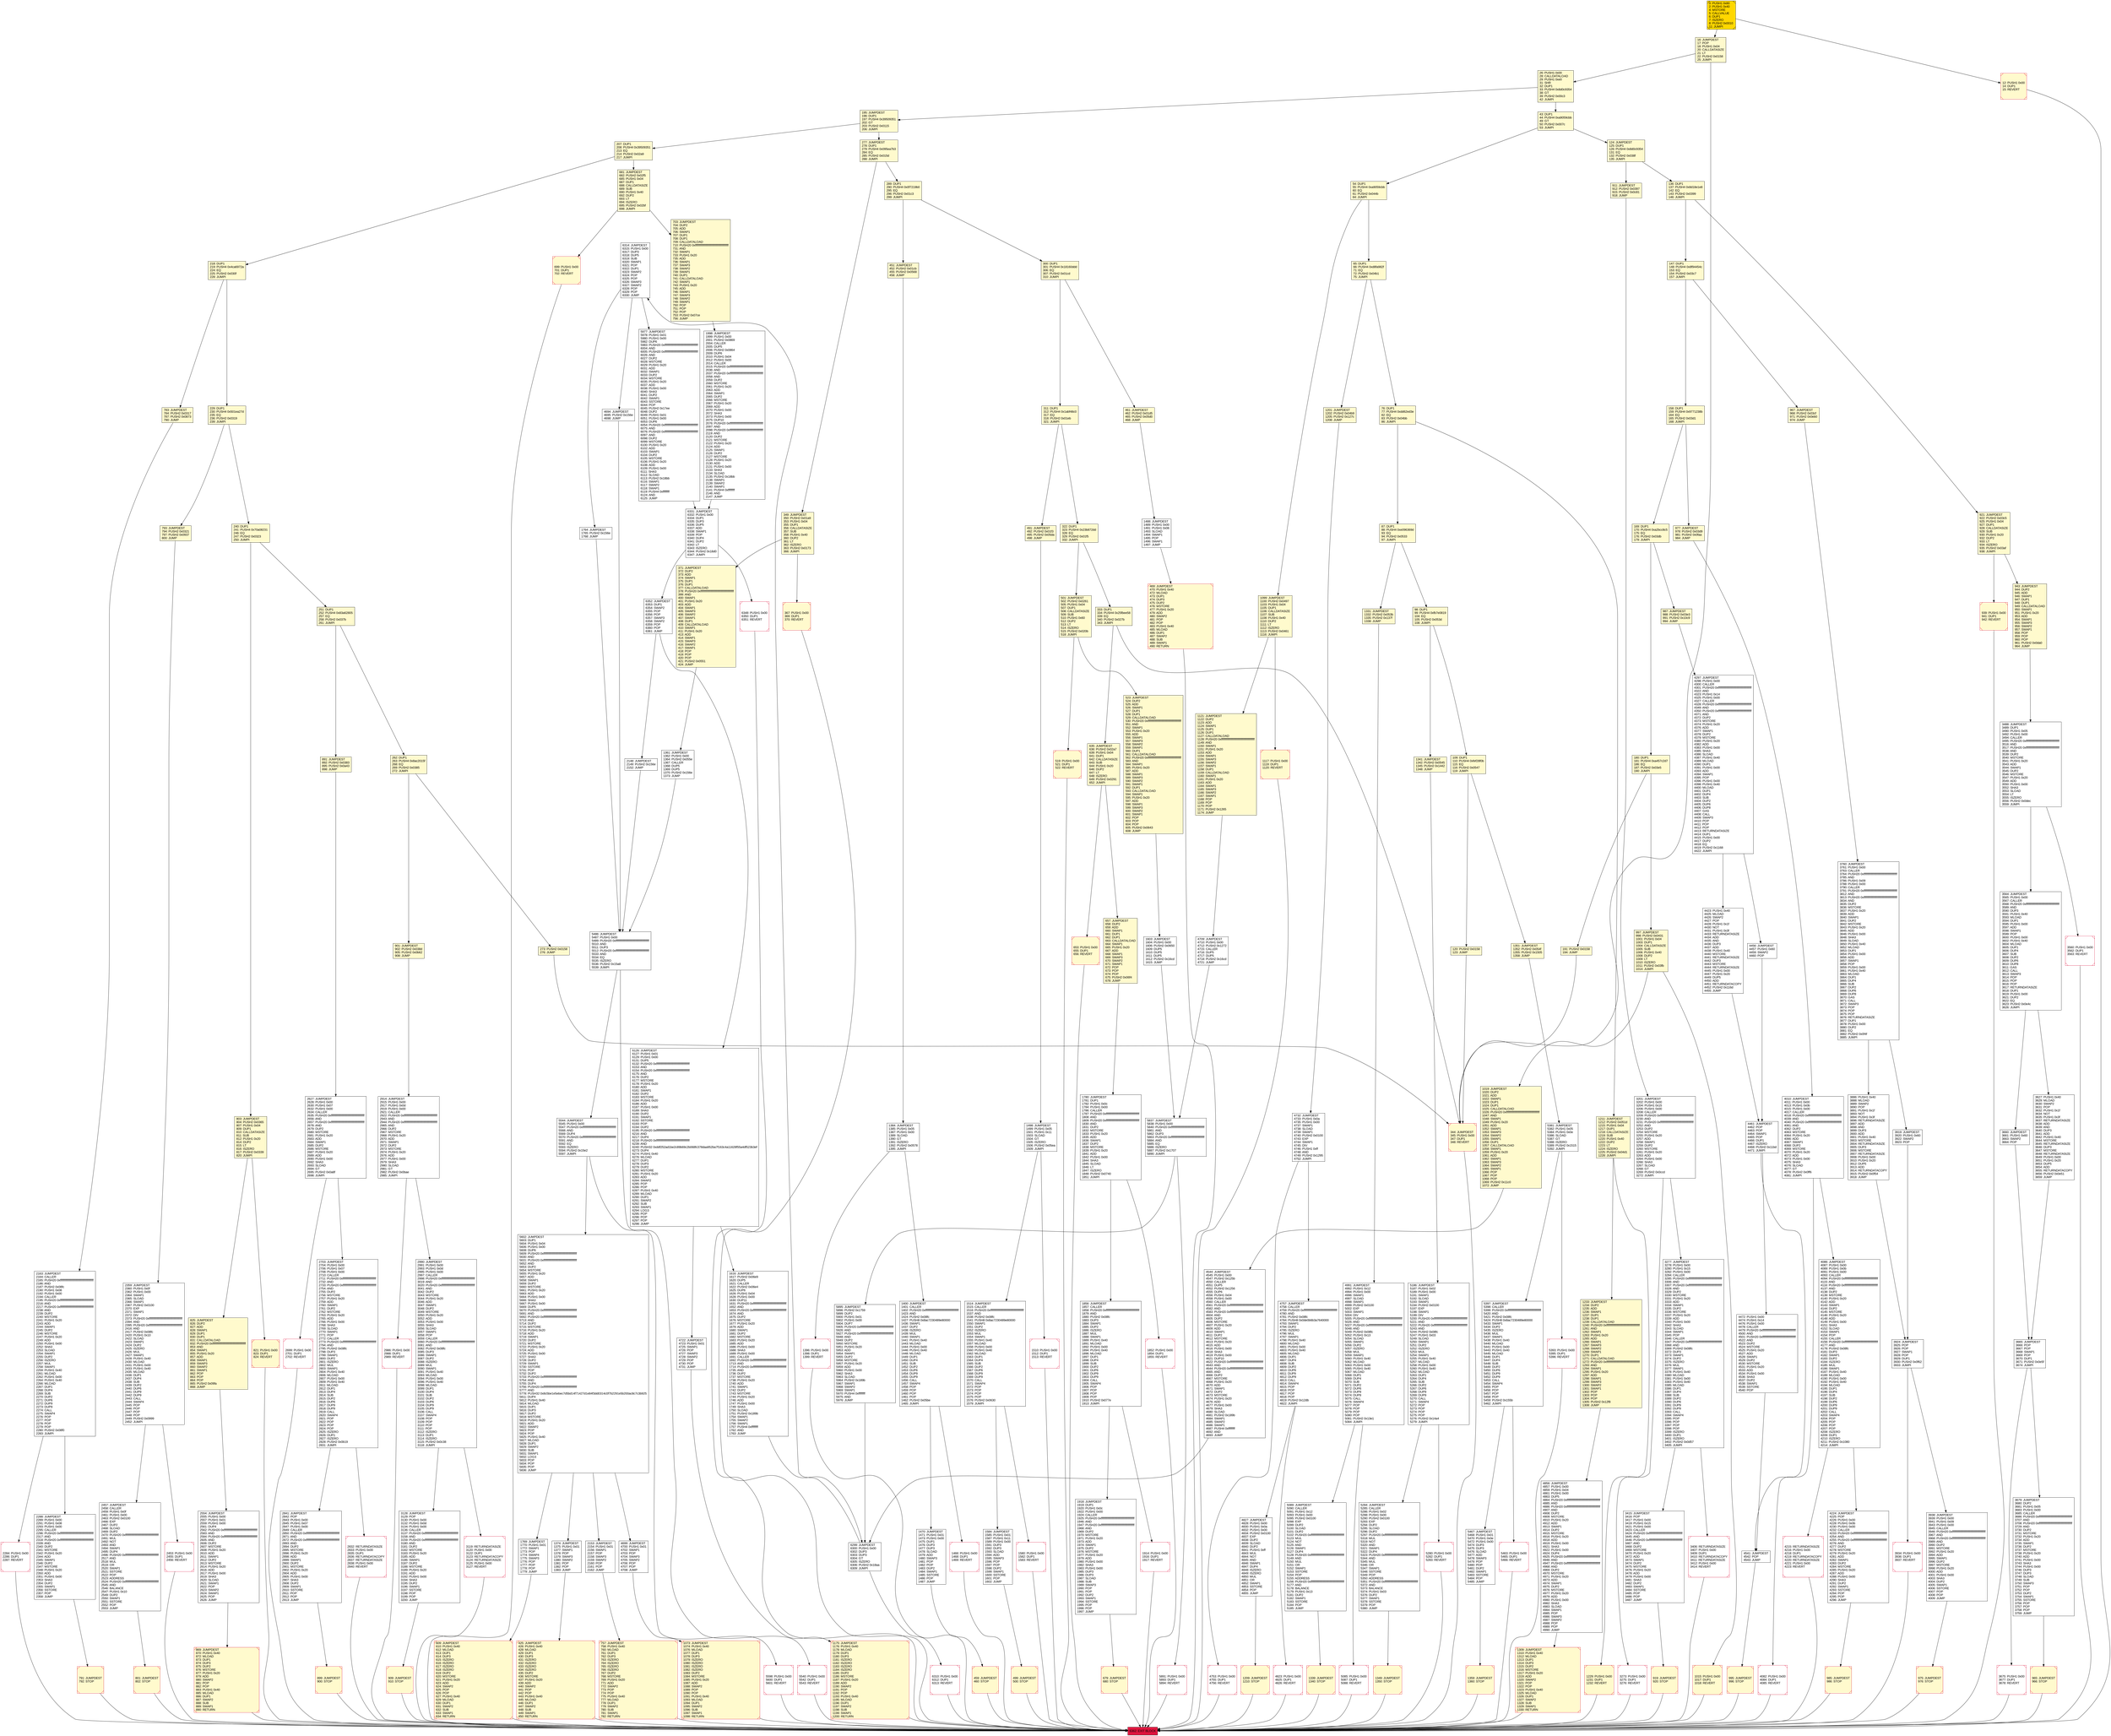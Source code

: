 digraph G {
bgcolor=transparent rankdir=UD;
node [shape=box style=filled color=black fillcolor=white fontname=arial fontcolor=black];
919 [label="919: JUMPDEST\l920: STOP\l" fillcolor=lemonchiffon shape=Msquare color=crimson ];
491 [label="491: JUMPDEST\l492: PUSH2 0x01f3\l495: PUSH2 0x05da\l498: JUMP\l" fillcolor=lemonchiffon ];
5540 [label="5540: PUSH1 0x00\l5542: DUP1\l5543: REVERT\l" shape=Msquare color=crimson ];
3938 [label="3938: JUMPDEST\l3939: PUSH1 0x00\l3941: PUSH1 0x09\l3943: PUSH1 0x00\l3945: CALLER\l3946: PUSH20 0xffffffffffffffffffffffffffffffffffffffff\l3967: AND\l3968: PUSH20 0xffffffffffffffffffffffffffffffffffffffff\l3989: AND\l3990: DUP2\l3991: MSTORE\l3992: PUSH1 0x20\l3994: ADD\l3995: SWAP1\l3996: DUP2\l3997: MSTORE\l3998: PUSH1 0x20\l4000: ADD\l4001: PUSH1 0x00\l4003: SHA3\l4004: DUP2\l4005: SWAP1\l4006: SSTORE\l4007: POP\l4008: POP\l4009: JUMP\l" ];
251 [label="251: DUP1\l252: PUSH4 0x83a62805\l257: EQ\l258: PUSH2 0x037b\l261: JUMPI\l" fillcolor=lemonchiffon ];
939 [label="939: PUSH1 0x00\l941: DUP1\l942: REVERT\l" fillcolor=lemonchiffon shape=Msquare color=crimson ];
2986 [label="2986: PUSH1 0x00\l2988: DUP1\l2989: REVERT\l" shape=Msquare color=crimson ];
5397 [label="5397: JUMPDEST\l5398: CALLER\l5399: PUSH20 0xffffffffffffffffffffffffffffffffffffffff\l5420: AND\l5421: PUSH2 0x08fc\l5424: PUSH8 0x8ac7230489e80000\l5433: SWAP1\l5434: DUP2\l5435: ISZERO\l5436: MUL\l5437: SWAP1\l5438: PUSH1 0x40\l5440: MLOAD\l5441: PUSH1 0x00\l5443: PUSH1 0x40\l5445: MLOAD\l5446: DUP1\l5447: DUP4\l5448: SUB\l5449: DUP2\l5450: DUP6\l5451: DUP9\l5452: DUP9\l5453: CALL\l5454: SWAP4\l5455: POP\l5456: POP\l5457: POP\l5458: POP\l5459: PUSH2 0x155b\l5462: JUMPI\l" ];
65 [label="65: DUP1\l66: PUSH4 0xd8fa982f\l71: EQ\l72: PUSH2 0x04b1\l75: JUMPI\l" fillcolor=lemonchiffon ];
16 [label="16: JUMPDEST\l17: POP\l18: PUSH1 0x04\l20: CALLDATASIZE\l21: LT\l22: PUSH2 0x0158\l25: JUMPI\l" fillcolor=lemonchiffon ];
899 [label="899: JUMPDEST\l900: STOP\l" fillcolor=lemonchiffon shape=Msquare color=crimson ];
909 [label="909: JUMPDEST\l910: STOP\l" fillcolor=lemonchiffon shape=Msquare color=crimson ];
2554 [label="2554: JUMPDEST\l2555: PUSH1 0x00\l2557: PUSH1 0x01\l2559: PUSH1 0x00\l2561: DUP4\l2562: PUSH20 0xffffffffffffffffffffffffffffffffffffffff\l2583: AND\l2584: PUSH20 0xffffffffffffffffffffffffffffffffffffffff\l2605: AND\l2606: DUP2\l2607: MSTORE\l2608: PUSH1 0x20\l2610: ADD\l2611: SWAP1\l2612: DUP2\l2613: MSTORE\l2614: PUSH1 0x20\l2616: ADD\l2617: PUSH1 0x00\l2619: SHA3\l2620: SLOAD\l2621: SWAP1\l2622: POP\l2623: SWAP2\l2624: SWAP1\l2625: POP\l2626: JUMP\l" ];
461 [label="461: JUMPDEST\l462: PUSH2 0x01d5\l465: PUSH2 0x05d0\l468: JUMP\l" fillcolor=lemonchiffon ];
1466 [label="1466: PUSH1 0x00\l1468: DUP1\l1469: REVERT\l" shape=Msquare color=crimson ];
997 [label="997: JUMPDEST\l998: PUSH2 0x0431\l1001: PUSH1 0x04\l1003: DUP1\l1004: CALLDATASIZE\l1005: SUB\l1006: PUSH1 0x40\l1008: DUP2\l1009: LT\l1010: ISZERO\l1011: PUSH2 0x03fb\l1014: JUMPI\l" fillcolor=lemonchiffon ];
2453 [label="2453: PUSH1 0x00\l2455: DUP1\l2456: REVERT\l" shape=Msquare color=crimson ];
3119 [label="3119: RETURNDATASIZE\l3120: PUSH1 0x00\l3122: DUP1\l3123: RETURNDATACOPY\l3124: RETURNDATASIZE\l3125: PUSH1 0x00\l3127: REVERT\l" shape=Msquare color=crimson ];
5186 [label="5186: JUMPDEST\l5187: PUSH1 0x02\l5189: PUSH1 0x00\l5191: SWAP1\l5192: SLOAD\l5193: SWAP1\l5194: PUSH2 0x0100\l5197: EXP\l5198: SWAP1\l5199: DIV\l5200: PUSH20 0xffffffffffffffffffffffffffffffffffffffff\l5221: AND\l5222: PUSH20 0xffffffffffffffffffffffffffffffffffffffff\l5243: AND\l5244: PUSH2 0x08fc\l5247: PUSH1 0x03\l5249: SLOAD\l5250: SWAP1\l5251: DUP2\l5252: ISZERO\l5253: MUL\l5254: SWAP1\l5255: PUSH1 0x40\l5257: MLOAD\l5258: PUSH1 0x00\l5260: PUSH1 0x40\l5262: MLOAD\l5263: DUP1\l5264: DUP4\l5265: SUB\l5266: DUP2\l5267: DUP6\l5268: DUP9\l5269: DUP9\l5270: CALL\l5271: SWAP4\l5272: POP\l5273: POP\l5274: POP\l5275: POP\l5276: PUSH2 0x14a4\l5279: JUMPI\l" ];
2288 [label="2288: JUMPDEST\l2289: PUSH1 0x00\l2291: PUSH1 0x08\l2293: PUSH1 0x00\l2295: CALLER\l2296: PUSH20 0xffffffffffffffffffffffffffffffffffffffff\l2317: AND\l2318: PUSH20 0xffffffffffffffffffffffffffffffffffffffff\l2339: AND\l2340: DUP2\l2341: MSTORE\l2342: PUSH1 0x20\l2344: ADD\l2345: SWAP1\l2346: DUP2\l2347: MSTORE\l2348: PUSH1 0x20\l2350: ADD\l2351: PUSH1 0x00\l2353: SHA3\l2354: DUP2\l2355: SWAP1\l2356: SSTORE\l2357: POP\l2358: JUMP\l" ];
987 [label="987: JUMPDEST\l988: PUSH2 0x03e3\l991: PUSH2 0x10c9\l994: JUMP\l" fillcolor=lemonchiffon ];
4297 [label="4297: JUMPDEST\l4298: PUSH1 0x00\l4300: CALLER\l4301: PUSH20 0xffffffffffffffffffffffffffffffffffffffff\l4322: AND\l4323: PUSH1 0x14\l4325: PUSH1 0x00\l4327: CALLER\l4328: PUSH20 0xffffffffffffffffffffffffffffffffffffffff\l4349: AND\l4350: PUSH20 0xffffffffffffffffffffffffffffffffffffffff\l4371: AND\l4372: DUP2\l4373: MSTORE\l4374: PUSH1 0x20\l4376: ADD\l4377: SWAP1\l4378: DUP2\l4379: MSTORE\l4380: PUSH1 0x20\l4382: ADD\l4383: PUSH1 0x00\l4385: SHA3\l4386: SLOAD\l4387: PUSH1 0x40\l4389: MLOAD\l4390: DUP1\l4391: PUSH1 0x00\l4393: ADD\l4394: SWAP1\l4395: POP\l4396: PUSH1 0x00\l4398: PUSH1 0x40\l4400: MLOAD\l4401: DUP1\l4402: DUP4\l4403: SUB\l4404: DUP2\l4405: DUP6\l4406: DUP8\l4407: GAS\l4408: CALL\l4409: SWAP3\l4410: POP\l4411: POP\l4412: POP\l4413: RETURNDATASIZE\l4414: DUP1\l4415: PUSH1 0x00\l4417: DUP2\l4418: EQ\l4419: PUSH2 0x1168\l4422: JUMPI\l" ];
1514 [label="1514: JUMPDEST\l1515: CALLER\l1516: PUSH20 0xffffffffffffffffffffffffffffffffffffffff\l1537: AND\l1538: PUSH2 0x08fc\l1541: PUSH8 0x8ac7230489e80000\l1550: SWAP1\l1551: DUP2\l1552: ISZERO\l1553: MUL\l1554: SWAP1\l1555: PUSH1 0x40\l1557: MLOAD\l1558: PUSH1 0x00\l1560: PUSH1 0x40\l1562: MLOAD\l1563: DUP1\l1564: DUP4\l1565: SUB\l1566: DUP2\l1567: DUP6\l1568: DUP9\l1569: DUP9\l1570: CALL\l1571: SWAP4\l1572: POP\l1573: POP\l1574: POP\l1575: POP\l1576: PUSH2 0x0630\l1579: JUMPI\l" ];
967 [label="967: JUMPDEST\l968: PUSH2 0x03cf\l971: PUSH2 0x0eb0\l974: JUMP\l" fillcolor=lemonchiffon ];
1510 [label="1510: PUSH1 0x00\l1512: DUP1\l1513: REVERT\l" shape=Msquare color=crimson ];
3560 [label="3560: PUSH1 0x00\l3562: DUP1\l3563: REVERT\l" shape=Msquare color=crimson ];
2841 [label="2841: JUMPDEST\l2842: POP\l2843: PUSH1 0x00\l2845: PUSH1 0x07\l2847: PUSH1 0x00\l2849: CALLER\l2850: PUSH20 0xffffffffffffffffffffffffffffffffffffffff\l2871: AND\l2872: PUSH20 0xffffffffffffffffffffffffffffffffffffffff\l2893: AND\l2894: DUP2\l2895: MSTORE\l2896: PUSH1 0x20\l2898: ADD\l2899: SWAP1\l2900: DUP2\l2901: MSTORE\l2902: PUSH1 0x20\l2904: ADD\l2905: PUSH1 0x00\l2907: SHA3\l2908: DUP2\l2909: SWAP1\l2910: SSTORE\l2911: POP\l2912: POP\l2913: JUMP\l" ];
985 [label="985: JUMPDEST\l986: STOP\l" fillcolor=lemonchiffon shape=Msquare color=crimson ];
240 [label="240: DUP1\l241: PUSH4 0x70a08231\l246: EQ\l247: PUSH2 0x0323\l250: JUMPI\l" fillcolor=lemonchiffon ];
965 [label="965: JUMPDEST\l966: STOP\l" fillcolor=lemonchiffon shape=Msquare color=crimson ];
501 [label="501: JUMPDEST\l502: PUSH2 0x0261\l505: PUSH1 0x04\l507: DUP1\l508: CALLDATASIZE\l509: SUB\l510: PUSH1 0x60\l512: DUP2\l513: LT\l514: ISZERO\l515: PUSH2 0x020b\l518: JUMPI\l" fillcolor=lemonchiffon ];
4709 [label="4709: JUMPDEST\l4710: PUSH1 0x00\l4712: PUSH2 0x1272\l4715: CALLER\l4716: DUP5\l4717: DUP5\l4718: PUSH2 0x16cd\l4721: JUMP\l" ];
4082 [label="4082: PUSH1 0x00\l4084: DUP1\l4085: REVERT\l" shape=Msquare color=crimson ];
3488 [label="3488: JUMPDEST\l3489: DUP1\l3490: PUSH1 0x05\l3492: PUSH1 0x00\l3494: CALLER\l3495: PUSH20 0xffffffffffffffffffffffffffffffffffffffff\l3516: AND\l3517: PUSH20 0xffffffffffffffffffffffffffffffffffffffff\l3538: AND\l3539: DUP2\l3540: MSTORE\l3541: PUSH1 0x20\l3543: ADD\l3544: SWAP1\l3545: DUP2\l3546: MSTORE\l3547: PUSH1 0x20\l3549: ADD\l3550: PUSH1 0x00\l3552: SHA3\l3553: SLOAD\l3554: LT\l3555: ISZERO\l3556: PUSH2 0x0dec\l3559: JUMPI\l" ];
1015 [label="1015: PUSH1 0x00\l1017: DUP1\l1018: REVERT\l" fillcolor=lemonchiffon shape=Msquare color=crimson ];
6331 [label="6331: JUMPDEST\l6332: PUSH1 0x00\l6334: DUP1\l6335: DUP3\l6336: DUP5\l6337: ADD\l6338: SWAP1\l6339: POP\l6340: DUP4\l6341: DUP2\l6342: LT\l6343: ISZERO\l6344: PUSH2 0x18d0\l6347: JUMPI\l" ];
975 [label="975: JUMPDEST\l976: STOP\l" fillcolor=lemonchiffon shape=Msquare color=crimson ];
218 [label="218: DUP1\l219: PUSH4 0x4ca6972a\l224: EQ\l225: PUSH2 0x030f\l228: JUMPI\l" fillcolor=lemonchiffon ];
459 [label="459: JUMPDEST\l460: STOP\l" fillcolor=lemonchiffon shape=Msquare color=crimson ];
4461 [label="4461: JUMPDEST\l4462: POP\l4463: POP\l4464: SWAP1\l4465: POP\l4466: DUP1\l4467: ISZERO\l4468: PUSH2 0x11bd\l4471: JUMPI\l" ];
469 [label="469: JUMPDEST\l470: PUSH1 0x40\l472: MLOAD\l473: DUP1\l474: DUP3\l475: DUP2\l476: MSTORE\l477: PUSH1 0x20\l479: ADD\l480: SWAP2\l481: POP\l482: POP\l483: PUSH1 0x40\l485: MLOAD\l486: DUP1\l487: SWAP2\l488: SUB\l489: SWAP1\l490: RETURN\l" fillcolor=lemonchiffon shape=Msquare color=crimson ];
499 [label="499: JUMPDEST\l500: STOP\l" fillcolor=lemonchiffon shape=Msquare color=crimson ];
1099 [label="1099: JUMPDEST\l1100: PUSH2 0x0497\l1103: PUSH1 0x04\l1105: DUP1\l1106: CALLDATASIZE\l1107: SUB\l1108: PUSH1 0x40\l1110: DUP2\l1111: LT\l1112: ISZERO\l1113: PUSH2 0x0461\l1116: JUMPI\l" fillcolor=lemonchiffon ];
5837 [label="5837: JUMPDEST\l5838: PUSH1 0x00\l5840: PUSH20 0xffffffffffffffffffffffffffffffffffffffff\l5861: AND\l5862: DUP3\l5863: PUSH20 0xffffffffffffffffffffffffffffffffffffffff\l5884: AND\l5885: EQ\l5886: ISZERO\l5887: PUSH2 0x1707\l5890: JUMPI\l" ];
2627 [label="2627: JUMPDEST\l2628: PUSH1 0x00\l2630: PUSH1 0x07\l2632: PUSH1 0x00\l2634: CALLER\l2635: PUSH20 0xffffffffffffffffffffffffffffffffffffffff\l2656: AND\l2657: PUSH20 0xffffffffffffffffffffffffffffffffffffffff\l2678: AND\l2679: DUP2\l2680: MSTORE\l2681: PUSH1 0x20\l2683: ADD\l2684: SWAP1\l2685: DUP2\l2686: MSTORE\l2687: PUSH1 0x20\l2689: ADD\l2690: PUSH1 0x00\l2692: SHA3\l2693: SLOAD\l2694: GT\l2695: PUSH2 0x0a8f\l2698: JUMPI\l" ];
262 [label="262: DUP1\l263: PUSH4 0x8ac2015f\l268: EQ\l269: PUSH2 0x0385\l272: JUMPI\l" fillcolor=lemonchiffon ];
371 [label="371: JUMPDEST\l372: DUP2\l373: ADD\l374: SWAP1\l375: DUP1\l376: DUP1\l377: CALLDATALOAD\l378: PUSH20 0xffffffffffffffffffffffffffffffffffffffff\l399: AND\l400: SWAP1\l401: PUSH1 0x20\l403: ADD\l404: SWAP1\l405: SWAP3\l406: SWAP2\l407: SWAP1\l408: DUP1\l409: CALLDATALOAD\l410: SWAP1\l411: PUSH1 0x20\l413: ADD\l414: SWAP1\l415: SWAP3\l416: SWAP2\l417: SWAP1\l418: POP\l419: POP\l420: POP\l421: PUSH2 0x0551\l424: JUMP\l" fillcolor=lemonchiffon ];
4215 [label="4215: RETURNDATASIZE\l4216: PUSH1 0x00\l4218: DUP1\l4219: RETURNDATACOPY\l4220: RETURNDATASIZE\l4221: PUSH1 0x00\l4223: REVERT\l" shape=Msquare color=crimson ];
43 [label="43: DUP1\l44: PUSH4 0xa9059cbb\l49: GT\l50: PUSH2 0x007c\l53: JUMPI\l" fillcolor=lemonchiffon ];
1384 [label="1384: JUMPDEST\l1385: PUSH1 0x05\l1387: PUSH1 0x00\l1389: SLOAD\l1390: GT\l1391: ISZERO\l1392: PUSH2 0x0578\l1395: JUMPI\l" ];
2359 [label="2359: JUMPDEST\l2360: PUSH1 0x0f\l2362: PUSH1 0x00\l2364: SWAP1\l2365: SLOAD\l2366: SWAP1\l2367: PUSH2 0x0100\l2370: EXP\l2371: SWAP1\l2372: DIV\l2373: PUSH20 0xffffffffffffffffffffffffffffffffffffffff\l2394: AND\l2395: PUSH20 0xffffffffffffffffffffffffffffffffffffffff\l2416: AND\l2417: PUSH2 0x08fc\l2420: PUSH1 0x10\l2422: SLOAD\l2423: SWAP1\l2424: DUP2\l2425: ISZERO\l2426: MUL\l2427: SWAP1\l2428: PUSH1 0x40\l2430: MLOAD\l2431: PUSH1 0x00\l2433: PUSH1 0x40\l2435: MLOAD\l2436: DUP1\l2437: DUP4\l2438: SUB\l2439: DUP2\l2440: DUP6\l2441: DUP9\l2442: DUP9\l2443: CALL\l2444: SWAP4\l2445: POP\l2446: POP\l2447: POP\l2448: POP\l2449: PUSH2 0x0999\l2452: JUMPI\l" ];
995 [label="995: JUMPDEST\l996: STOP\l" fillcolor=lemonchiffon shape=Msquare color=crimson ];
191 [label="191: PUSH2 0x0158\l194: JUMP\l" fillcolor=lemonchiffon ];
2914 [label="2914: JUMPDEST\l2915: PUSH1 0x00\l2917: PUSH1 0x0d\l2919: PUSH1 0x00\l2921: CALLER\l2922: PUSH20 0xffffffffffffffffffffffffffffffffffffffff\l2943: AND\l2944: PUSH20 0xffffffffffffffffffffffffffffffffffffffff\l2965: AND\l2966: DUP2\l2967: MSTORE\l2968: PUSH1 0x20\l2970: ADD\l2971: SWAP1\l2972: DUP2\l2973: MSTORE\l2974: PUSH1 0x20\l2976: ADD\l2977: PUSH1 0x00\l2979: SHA3\l2980: SLOAD\l2981: GT\l2982: PUSH2 0x0bae\l2985: JUMPI\l" ];
5085 [label="5085: PUSH1 0x00\l5087: DUP1\l5088: REVERT\l" shape=Msquare color=crimson ];
5598 [label="5598: PUSH1 0x00\l5600: DUP1\l5601: REVERT\l" shape=Msquare color=crimson ];
322 [label="322: DUP1\l323: PUSH4 0x23b872dd\l328: EQ\l329: PUSH2 0x01f5\l332: JUMPI\l" fillcolor=lemonchiffon ];
791 [label="791: JUMPDEST\l792: STOP\l" fillcolor=lemonchiffon shape=Msquare color=crimson ];
821 [label="821: PUSH1 0x00\l823: DUP1\l824: REVERT\l" fillcolor=lemonchiffon shape=Msquare color=crimson ];
425 [label="425: JUMPDEST\l426: PUSH1 0x40\l428: MLOAD\l429: DUP1\l430: DUP3\l431: ISZERO\l432: ISZERO\l433: ISZERO\l434: ISZERO\l435: DUP2\l436: MSTORE\l437: PUSH1 0x20\l439: ADD\l440: SWAP2\l441: POP\l442: POP\l443: PUSH1 0x40\l445: MLOAD\l446: DUP1\l447: SWAP2\l448: SUB\l449: SWAP1\l450: RETURN\l" fillcolor=lemonchiffon shape=Msquare color=crimson ];
5381 [label="5381: JUMPDEST\l5382: PUSH1 0x05\l5384: PUSH1 0x0e\l5386: SLOAD\l5387: GT\l5388: ISZERO\l5389: PUSH2 0x1515\l5392: JUMPI\l" ];
1488 [label="1488: JUMPDEST\l1489: PUSH1 0x00\l1491: PUSH1 0x06\l1493: SLOAD\l1494: SWAP1\l1495: POP\l1496: SWAP1\l1497: JUMP\l" ];
1603 [label="1603: JUMPDEST\l1604: PUSH1 0x00\l1606: PUSH2 0x0650\l1609: DUP5\l1610: DUP5\l1611: DUP5\l1612: PUSH2 0x16cd\l1615: JUMP\l" ];
943 [label="943: JUMPDEST\l944: DUP2\l945: ADD\l946: SWAP1\l947: DUP1\l948: DUP1\l949: CALLDATALOAD\l950: SWAP1\l951: PUSH1 0x20\l953: ADD\l954: SWAP1\l955: SWAP3\l956: SWAP2\l957: SWAP1\l958: POP\l959: POP\l960: POP\l961: PUSH2 0x0da0\l964: JUMP\l" fillcolor=lemonchiffon ];
703 [label="703: JUMPDEST\l704: DUP2\l705: ADD\l706: SWAP1\l707: DUP1\l708: DUP1\l709: CALLDATALOAD\l710: PUSH20 0xffffffffffffffffffffffffffffffffffffffff\l731: AND\l732: SWAP1\l733: PUSH1 0x20\l735: ADD\l736: SWAP1\l737: SWAP3\l738: SWAP2\l739: SWAP1\l740: DUP1\l741: CALLDATALOAD\l742: SWAP1\l743: PUSH1 0x20\l745: ADD\l746: SWAP1\l747: SWAP3\l748: SWAP2\l749: SWAP1\l750: POP\l751: POP\l752: POP\l753: PUSH2 0x07ce\l756: JUMP\l" fillcolor=lemonchiffon ];
4541 [label="4541: JUMPDEST\l4542: POP\l4543: JUMP\l" ];
2703 [label="2703: JUMPDEST\l2704: PUSH1 0x00\l2706: PUSH1 0x07\l2708: PUSH1 0x00\l2710: CALLER\l2711: PUSH20 0xffffffffffffffffffffffffffffffffffffffff\l2732: AND\l2733: PUSH20 0xffffffffffffffffffffffffffffffffffffffff\l2754: AND\l2755: DUP2\l2756: MSTORE\l2757: PUSH1 0x20\l2759: ADD\l2760: SWAP1\l2761: DUP2\l2762: MSTORE\l2763: PUSH1 0x20\l2765: ADD\l2766: PUSH1 0x00\l2768: SHA3\l2769: SLOAD\l2770: SWAP1\l2771: POP\l2772: CALLER\l2773: PUSH20 0xffffffffffffffffffffffffffffffffffffffff\l2794: AND\l2795: PUSH2 0x08fc\l2798: DUP3\l2799: SWAP1\l2800: DUP2\l2801: ISZERO\l2802: MUL\l2803: SWAP1\l2804: PUSH1 0x40\l2806: MLOAD\l2807: PUSH1 0x00\l2809: PUSH1 0x40\l2811: MLOAD\l2812: DUP1\l2813: DUP4\l2814: SUB\l2815: DUP2\l2816: DUP6\l2817: DUP9\l2818: DUP9\l2819: CALL\l2820: SWAP4\l2821: POP\l2822: POP\l2823: POP\l2824: POP\l2825: ISZERO\l2826: DUP1\l2827: ISZERO\l2828: PUSH2 0x0b19\l2831: JUMPI\l" ];
977 [label="977: JUMPDEST\l978: PUSH2 0x03d9\l981: PUSH2 0x0faa\l984: JUMP\l" fillcolor=lemonchiffon ];
635 [label="635: JUMPDEST\l636: PUSH2 0x02a7\l639: PUSH1 0x04\l641: DUP1\l642: CALLDATASIZE\l643: SUB\l644: PUSH1 0x20\l646: DUP2\l647: LT\l648: ISZERO\l649: PUSH2 0x0291\l652: JUMPI\l" fillcolor=lemonchiffon ];
1852 [label="1852: PUSH1 0x00\l1854: DUP1\l1855: REVERT\l" shape=Msquare color=crimson ];
300 [label="300: DUP1\l301: PUSH4 0x18160ddd\l306: EQ\l307: PUSH2 0x01cd\l310: JUMPI\l" fillcolor=lemonchiffon ];
5891 [label="5891: PUSH1 0x00\l5893: DUP1\l5894: REVERT\l" shape=Msquare color=crimson ];
5977 [label="5977: JUMPDEST\l5978: PUSH1 0x01\l5980: PUSH1 0x00\l5982: DUP6\l5983: PUSH20 0xffffffffffffffffffffffffffffffffffffffff\l6004: AND\l6005: PUSH20 0xffffffffffffffffffffffffffffffffffffffff\l6026: AND\l6027: DUP2\l6028: MSTORE\l6029: PUSH1 0x20\l6031: ADD\l6032: SWAP1\l6033: DUP2\l6034: MSTORE\l6035: PUSH1 0x20\l6037: ADD\l6038: PUSH1 0x00\l6040: SHA3\l6041: DUP2\l6042: SWAP1\l6043: SSTORE\l6044: POP\l6045: PUSH2 0x17ee\l6048: DUP2\l6049: PUSH1 0x01\l6051: PUSH1 0x00\l6053: DUP6\l6054: PUSH20 0xffffffffffffffffffffffffffffffffffffffff\l6075: AND\l6076: PUSH20 0xffffffffffffffffffffffffffffffffffffffff\l6097: AND\l6098: DUP2\l6099: MSTORE\l6100: PUSH1 0x20\l6102: ADD\l6103: SWAP1\l6104: DUP2\l6105: MSTORE\l6106: PUSH1 0x20\l6108: ADD\l6109: PUSH1 0x00\l6111: SHA3\l6112: SLOAD\l6113: PUSH2 0x18bb\l6116: SWAP1\l6117: SWAP2\l6118: SWAP1\l6119: PUSH4 0xffffffff\l6124: AND\l6125: JUMP\l" ];
2163 [label="2163: JUMPDEST\l2164: CALLER\l2165: PUSH20 0xffffffffffffffffffffffffffffffffffffffff\l2186: AND\l2187: PUSH2 0x08fc\l2190: PUSH1 0x08\l2192: PUSH1 0x00\l2194: CALLER\l2195: PUSH20 0xffffffffffffffffffffffffffffffffffffffff\l2216: AND\l2217: PUSH20 0xffffffffffffffffffffffffffffffffffffffff\l2238: AND\l2239: DUP2\l2240: MSTORE\l2241: PUSH1 0x20\l2243: ADD\l2244: SWAP1\l2245: DUP2\l2246: MSTORE\l2247: PUSH1 0x20\l2249: ADD\l2250: PUSH1 0x00\l2252: SHA3\l2253: SLOAD\l2254: SWAP1\l2255: DUP2\l2256: ISZERO\l2257: MUL\l2258: SWAP1\l2259: PUSH1 0x40\l2261: MLOAD\l2262: PUSH1 0x00\l2264: PUSH1 0x40\l2266: MLOAD\l2267: DUP1\l2268: DUP4\l2269: SUB\l2270: DUP2\l2271: DUP6\l2272: DUP9\l2273: DUP9\l2274: CALL\l2275: SWAP4\l2276: POP\l2277: POP\l2278: POP\l2279: POP\l2280: PUSH2 0x08f0\l2283: JUMPI\l" ];
4856 [label="4856: JUMPDEST\l4857: PUSH1 0x00\l4859: PUSH1 0x04\l4861: PUSH1 0x00\l4863: DUP5\l4864: PUSH20 0xffffffffffffffffffffffffffffffffffffffff\l4885: AND\l4886: PUSH20 0xffffffffffffffffffffffffffffffffffffffff\l4907: AND\l4908: DUP2\l4909: MSTORE\l4910: PUSH1 0x20\l4912: ADD\l4913: SWAP1\l4914: DUP2\l4915: MSTORE\l4916: PUSH1 0x20\l4918: ADD\l4919: PUSH1 0x00\l4921: SHA3\l4922: PUSH1 0x00\l4924: DUP4\l4925: PUSH20 0xffffffffffffffffffffffffffffffffffffffff\l4946: AND\l4947: PUSH20 0xffffffffffffffffffffffffffffffffffffffff\l4968: AND\l4969: DUP2\l4970: MSTORE\l4971: PUSH1 0x20\l4973: ADD\l4974: SWAP1\l4975: DUP2\l4976: MSTORE\l4977: PUSH1 0x20\l4979: ADD\l4980: PUSH1 0x00\l4982: SHA3\l4983: SLOAD\l4984: SWAP1\l4985: POP\l4986: SWAP3\l4987: SWAP2\l4988: POP\l4989: POP\l4990: JUMP\l" ];
1498 [label="1498: JUMPDEST\l1499: PUSH1 0x05\l1501: PUSH1 0x11\l1503: SLOAD\l1504: GT\l1505: ISZERO\l1506: PUSH2 0x05ea\l1509: JUMPI\l" ];
3886 [label="3886: PUSH1 0x40\l3888: MLOAD\l3889: SWAP2\l3890: POP\l3891: PUSH1 0x1f\l3893: NOT\l3894: PUSH1 0x3f\l3896: RETURNDATASIZE\l3897: ADD\l3898: AND\l3899: DUP3\l3900: ADD\l3901: PUSH1 0x40\l3903: MSTORE\l3904: RETURNDATASIZE\l3905: DUP3\l3906: MSTORE\l3907: RETURNDATASIZE\l3908: PUSH1 0x00\l3910: PUSH1 0x20\l3912: DUP5\l3913: ADD\l3914: RETURNDATACOPY\l3915: PUSH2 0x0f54\l3918: JUMP\l" ];
124 [label="124: JUMPDEST\l125: DUP1\l126: PUSH4 0x8d0c9354\l131: EQ\l132: PUSH2 0x038f\l135: JUMPI\l" fillcolor=lemonchiffon ];
1309 [label="1309: JUMPDEST\l1310: PUSH1 0x40\l1312: MLOAD\l1313: DUP1\l1314: DUP3\l1315: DUP2\l1316: MSTORE\l1317: PUSH1 0x20\l1319: ADD\l1320: SWAP2\l1321: POP\l1322: POP\l1323: PUSH1 0x40\l1325: MLOAD\l1326: DUP1\l1327: SWAP2\l1328: SUB\l1329: SWAP1\l1330: RETURN\l" fillcolor=lemonchiffon shape=Msquare color=crimson ];
1339 [label="1339: JUMPDEST\l1340: STOP\l" fillcolor=lemonchiffon shape=Msquare color=crimson ];
5393 [label="5393: PUSH1 0x00\l5395: DUP1\l5396: REVERT\l" shape=Msquare color=crimson ];
4010 [label="4010: JUMPDEST\l4011: PUSH1 0x00\l4013: PUSH1 0x0b\l4015: PUSH1 0x00\l4017: CALLER\l4018: PUSH20 0xffffffffffffffffffffffffffffffffffffffff\l4039: AND\l4040: PUSH20 0xffffffffffffffffffffffffffffffffffffffff\l4061: AND\l4062: DUP2\l4063: MSTORE\l4064: PUSH1 0x20\l4066: ADD\l4067: SWAP1\l4068: DUP2\l4069: MSTORE\l4070: PUSH1 0x20\l4072: ADD\l4073: PUSH1 0x00\l4075: SHA3\l4076: SLOAD\l4077: GT\l4078: PUSH2 0x0ff6\l4081: JUMPI\l" ];
801 [label="801: JUMPDEST\l802: STOP\l" fillcolor=lemonchiffon shape=Msquare color=crimson ];
1233 [label="1233: JUMPDEST\l1234: DUP2\l1235: ADD\l1236: SWAP1\l1237: DUP1\l1238: DUP1\l1239: CALLDATALOAD\l1240: PUSH20 0xffffffffffffffffffffffffffffffffffffffff\l1261: AND\l1262: SWAP1\l1263: PUSH1 0x20\l1265: ADD\l1266: SWAP1\l1267: SWAP3\l1268: SWAP2\l1269: SWAP1\l1270: DUP1\l1271: CALLDATALOAD\l1272: PUSH20 0xffffffffffffffffffffffffffffffffffffffff\l1293: AND\l1294: SWAP1\l1295: PUSH1 0x20\l1297: ADD\l1298: SWAP1\l1299: SWAP3\l1300: SWAP2\l1301: SWAP1\l1302: POP\l1303: POP\l1304: POP\l1305: PUSH2 0x12f8\l1308: JUMP\l" fillcolor=lemonchiffon ];
3679 [label="3679: JUMPDEST\l3680: DUP2\l3681: PUSH1 0x05\l3683: PUSH1 0x00\l3685: CALLER\l3686: PUSH20 0xffffffffffffffffffffffffffffffffffffffff\l3707: AND\l3708: PUSH20 0xffffffffffffffffffffffffffffffffffffffff\l3729: AND\l3730: DUP2\l3731: MSTORE\l3732: PUSH1 0x20\l3734: ADD\l3735: SWAP1\l3736: DUP2\l3737: MSTORE\l3738: PUSH1 0x20\l3740: ADD\l3741: PUSH1 0x00\l3743: SHA3\l3744: PUSH1 0x00\l3746: DUP3\l3747: DUP3\l3748: SLOAD\l3749: SUB\l3750: SWAP3\l3751: POP\l3752: POP\l3753: DUP2\l3754: SWAP1\l3755: SSTORE\l3756: POP\l3757: POP\l3758: POP\l3759: JUMP\l" ];
1331 [label="1331: JUMPDEST\l1332: PUSH2 0x053b\l1335: PUSH2 0x137f\l1338: JUMP\l" fillcolor=lemonchiffon ];
120 [label="120: PUSH2 0x0158\l123: JUMP\l" fillcolor=lemonchiffon ];
4224 [label="4224: JUMPDEST\l4225: POP\l4226: PUSH1 0x00\l4228: PUSH1 0x0b\l4230: PUSH1 0x00\l4232: CALLER\l4233: PUSH20 0xffffffffffffffffffffffffffffffffffffffff\l4254: AND\l4255: PUSH20 0xffffffffffffffffffffffffffffffffffffffff\l4276: AND\l4277: DUP2\l4278: MSTORE\l4279: PUSH1 0x20\l4281: ADD\l4282: SWAP1\l4283: DUP2\l4284: MSTORE\l4285: PUSH1 0x20\l4287: ADD\l4288: PUSH1 0x00\l4290: SHA3\l4291: DUP2\l4292: SWAP1\l4293: SSTORE\l4294: POP\l4295: POP\l4296: JUMP\l" ];
5486 [label="5486: JUMPDEST\l5487: PUSH1 0x00\l5489: PUSH20 0xffffffffffffffffffffffffffffffffffffffff\l5510: AND\l5511: DUP3\l5512: PUSH20 0xffffffffffffffffffffffffffffffffffffffff\l5533: AND\l5534: EQ\l5535: ISZERO\l5536: PUSH2 0x15a8\l5539: JUMPI\l" ];
2153 [label="2153: JUMPDEST\l2154: PUSH1 0x01\l2156: SWAP1\l2157: POP\l2158: SWAP3\l2159: SWAP2\l2160: POP\l2161: POP\l2162: JUMP\l" ];
289 [label="289: DUP1\l290: PUSH4 0x0f7219b0\l295: EQ\l296: PUSH2 0x01c3\l299: JUMPI\l" fillcolor=lemonchiffon ];
3665 [label="3665: JUMPDEST\l3666: POP\l3667: POP\l3668: SWAP1\l3669: POP\l3670: DUP1\l3671: PUSH2 0x0e5f\l3674: JUMPI\l" ];
367 [label="367: PUSH1 0x00\l369: DUP1\l370: REVERT\l" fillcolor=lemonchiffon shape=Msquare color=crimson ];
3660 [label="3660: JUMPDEST\l3661: PUSH1 0x60\l3663: SWAP2\l3664: POP\l" ];
1349 [label="1349: JUMPDEST\l1350: STOP\l" fillcolor=lemonchiffon shape=Msquare color=crimson ];
1396 [label="1396: PUSH1 0x00\l1398: DUP1\l1399: REVERT\l" shape=Msquare color=crimson ];
869 [label="869: JUMPDEST\l870: PUSH1 0x40\l872: MLOAD\l873: DUP1\l874: DUP3\l875: DUP2\l876: MSTORE\l877: PUSH1 0x20\l879: ADD\l880: SWAP2\l881: POP\l882: POP\l883: PUSH1 0x40\l885: MLOAD\l886: DUP1\l887: SWAP2\l888: SUB\l889: SWAP1\l890: RETURN\l" fillcolor=lemonchiffon shape=Msquare color=crimson ];
98 [label="98: DUP1\l99: PUSH4 0xfb7e0819\l104: EQ\l105: PUSH2 0x053d\l108: JUMPI\l" fillcolor=lemonchiffon ];
277 [label="277: JUMPDEST\l278: DUP1\l279: PUSH4 0x095ea7b3\l284: EQ\l285: PUSH2 0x015d\l288: JUMPI\l" fillcolor=lemonchiffon ];
793 [label="793: JUMPDEST\l794: PUSH2 0x0321\l797: PUSH2 0x0937\l800: JUMP\l" fillcolor=lemonchiffon ];
4722 [label="4722: JUMPDEST\l4723: PUSH1 0x01\l4725: SWAP1\l4726: POP\l4727: SWAP3\l4728: SWAP2\l4729: POP\l4730: POP\l4731: JUMP\l" ];
6362 [label="6362: EXIT BLOCK\l" fillcolor=crimson ];
1359 [label="1359: JUMPDEST\l1360: STOP\l" fillcolor=lemonchiffon shape=Msquare color=crimson ];
1914 [label="1914: PUSH1 0x00\l1916: DUP1\l1917: REVERT\l" shape=Msquare color=crimson ];
1998 [label="1998: JUMPDEST\l1999: PUSH1 0x00\l2001: PUSH2 0x0869\l2004: CALLER\l2005: DUP5\l2006: PUSH2 0x0864\l2009: DUP6\l2010: PUSH1 0x04\l2012: PUSH1 0x00\l2014: CALLER\l2015: PUSH20 0xffffffffffffffffffffffffffffffffffffffff\l2036: AND\l2037: PUSH20 0xffffffffffffffffffffffffffffffffffffffff\l2058: AND\l2059: DUP2\l2060: MSTORE\l2061: PUSH1 0x20\l2063: ADD\l2064: SWAP1\l2065: DUP2\l2066: MSTORE\l2067: PUSH1 0x20\l2069: ADD\l2070: PUSH1 0x00\l2072: SHA3\l2073: PUSH1 0x00\l2075: DUP10\l2076: PUSH20 0xffffffffffffffffffffffffffffffffffffffff\l2097: AND\l2098: PUSH20 0xffffffffffffffffffffffffffffffffffffffff\l2119: AND\l2120: DUP2\l2121: MSTORE\l2122: PUSH1 0x20\l2124: ADD\l2125: SWAP1\l2126: DUP2\l2127: MSTORE\l2128: PUSH1 0x20\l2130: ADD\l2131: PUSH1 0x00\l2133: SHA3\l2134: SLOAD\l2135: PUSH2 0x18bb\l2138: SWAP1\l2139: SWAP2\l2140: SWAP1\l2141: PUSH4 0xffffffff\l2146: AND\l2147: JUMP\l" ];
1769 [label="1769: JUMPDEST\l1770: PUSH1 0x01\l1772: SWAP1\l1773: POP\l1774: SWAP4\l1775: SWAP3\l1776: POP\l1777: POP\l1778: POP\l1779: JUMP\l" ];
921 [label="921: JUMPDEST\l922: PUSH2 0x03c5\l925: PUSH1 0x04\l927: DUP1\l928: CALLDATASIZE\l929: SUB\l930: PUSH1 0x20\l932: DUP2\l933: LT\l934: ISZERO\l935: PUSH2 0x03af\l938: JUMPI\l" fillcolor=lemonchiffon ];
4699 [label="4699: JUMPDEST\l4700: PUSH1 0x01\l4702: SWAP1\l4703: POP\l4704: SWAP3\l4705: SWAP2\l4706: POP\l4707: POP\l4708: JUMP\l" ];
5463 [label="5463: PUSH1 0x00\l5465: DUP1\l5466: REVERT\l" shape=Msquare color=crimson ];
5467 [label="5467: JUMPDEST\l5468: PUSH1 0x01\l5470: PUSH1 0x0e\l5472: PUSH1 0x00\l5474: DUP3\l5475: DUP3\l5476: SLOAD\l5477: ADD\l5478: SWAP3\l5479: POP\l5480: POP\l5481: DUP2\l5482: SWAP1\l5483: SSTORE\l5484: POP\l5485: JUMP\l" ];
3934 [label="3934: PUSH1 0x00\l3936: DUP1\l3937: REVERT\l" shape=Msquare color=crimson ];
5895 [label="5895: JUMPDEST\l5896: PUSH2 0x1759\l5899: DUP2\l5900: PUSH1 0x01\l5902: PUSH1 0x00\l5904: DUP7\l5905: PUSH20 0xffffffffffffffffffffffffffffffffffffffff\l5926: AND\l5927: PUSH20 0xffffffffffffffffffffffffffffffffffffffff\l5948: AND\l5949: DUP2\l5950: MSTORE\l5951: PUSH1 0x20\l5953: ADD\l5954: SWAP1\l5955: DUP2\l5956: MSTORE\l5957: PUSH1 0x20\l5959: ADD\l5960: PUSH1 0x00\l5962: SHA3\l5963: SLOAD\l5964: PUSH2 0x189b\l5967: SWAP1\l5968: SWAP2\l5969: SWAP1\l5970: PUSH4 0xffffffff\l5975: AND\l5976: JUMP\l" ];
5280 [label="5280: PUSH1 0x00\l5282: DUP1\l5283: REVERT\l" shape=Msquare color=crimson ];
1918 [label="1918: JUMPDEST\l1919: DUP1\l1920: PUSH1 0x0c\l1922: PUSH1 0x00\l1924: CALLER\l1925: PUSH20 0xffffffffffffffffffffffffffffffffffffffff\l1946: AND\l1947: PUSH20 0xffffffffffffffffffffffffffffffffffffffff\l1968: AND\l1969: DUP2\l1970: MSTORE\l1971: PUSH1 0x20\l1973: ADD\l1974: SWAP1\l1975: DUP2\l1976: MSTORE\l1977: PUSH1 0x20\l1979: ADD\l1980: PUSH1 0x00\l1982: SHA3\l1983: PUSH1 0x00\l1985: DUP3\l1986: DUP3\l1987: SLOAD\l1988: SUB\l1989: SWAP3\l1990: POP\l1991: POP\l1992: DUP2\l1993: SWAP1\l1994: SSTORE\l1995: POP\l1996: POP\l1997: JUMP\l" ];
6310 [label="6310: PUSH1 0x00\l6312: DUP1\l6313: REVERT\l" shape=Msquare color=crimson ];
4757 [label="4757: JUMPDEST\l4758: CALLER\l4759: PUSH20 0xffffffffffffffffffffffffffffffffffffffff\l4780: AND\l4781: PUSH2 0x08fc\l4784: PUSH8 0x0de0b6b3a7640000\l4793: SWAP1\l4794: DUP2\l4795: ISZERO\l4796: MUL\l4797: SWAP1\l4798: PUSH1 0x40\l4800: MLOAD\l4801: PUSH1 0x00\l4803: PUSH1 0x40\l4805: MLOAD\l4806: DUP1\l4807: DUP4\l4808: SUB\l4809: DUP2\l4810: DUP6\l4811: DUP9\l4812: DUP9\l4813: CALL\l4814: SWAP4\l4815: POP\l4816: POP\l4817: POP\l4818: POP\l4819: PUSH2 0x12db\l4822: JUMPI\l" ];
2832 [label="2832: RETURNDATASIZE\l2833: PUSH1 0x00\l2835: DUP1\l2836: RETURNDATACOPY\l2837: RETURNDATASIZE\l2838: PUSH1 0x00\l2840: REVERT\l" shape=Msquare color=crimson ];
1073 [label="1073: JUMPDEST\l1074: PUSH1 0x40\l1076: MLOAD\l1077: DUP1\l1078: DUP3\l1079: ISZERO\l1080: ISZERO\l1081: ISZERO\l1082: ISZERO\l1083: DUP2\l1084: MSTORE\l1085: PUSH1 0x20\l1087: ADD\l1088: SWAP2\l1089: POP\l1090: POP\l1091: PUSH1 0x40\l1093: MLOAD\l1094: DUP1\l1095: SWAP2\l1096: SUB\l1097: SWAP1\l1098: RETURN\l" fillcolor=lemonchiffon shape=Msquare color=crimson ];
5544 [label="5544: JUMPDEST\l5545: PUSH1 0x00\l5547: PUSH20 0xffffffffffffffffffffffffffffffffffffffff\l5568: AND\l5569: DUP4\l5570: PUSH20 0xffffffffffffffffffffffffffffffffffffffff\l5591: AND\l5592: EQ\l5593: ISZERO\l5594: PUSH2 0x15e2\l5597: JUMPI\l" ];
5602 [label="5602: JUMPDEST\l5603: DUP1\l5604: PUSH1 0x04\l5606: PUSH1 0x00\l5608: DUP6\l5609: PUSH20 0xffffffffffffffffffffffffffffffffffffffff\l5630: AND\l5631: PUSH20 0xffffffffffffffffffffffffffffffffffffffff\l5652: AND\l5653: DUP2\l5654: MSTORE\l5655: PUSH1 0x20\l5657: ADD\l5658: SWAP1\l5659: DUP2\l5660: MSTORE\l5661: PUSH1 0x20\l5663: ADD\l5664: PUSH1 0x00\l5666: SHA3\l5667: PUSH1 0x00\l5669: DUP5\l5670: PUSH20 0xffffffffffffffffffffffffffffffffffffffff\l5691: AND\l5692: PUSH20 0xffffffffffffffffffffffffffffffffffffffff\l5713: AND\l5714: DUP2\l5715: MSTORE\l5716: PUSH1 0x20\l5718: ADD\l5719: SWAP1\l5720: DUP2\l5721: MSTORE\l5722: PUSH1 0x20\l5724: ADD\l5725: PUSH1 0x00\l5727: SHA3\l5728: DUP2\l5729: SWAP1\l5730: SSTORE\l5731: POP\l5732: DUP2\l5733: PUSH20 0xffffffffffffffffffffffffffffffffffffffff\l5754: AND\l5755: DUP4\l5756: PUSH20 0xffffffffffffffffffffffffffffffffffffffff\l5777: AND\l5778: PUSH32 0x8c5be1e5ebec7d5bd14f71427d1e84f3dd0314c0f7b2291e5b200ac8c7c3b925\l5811: DUP4\l5812: PUSH1 0x40\l5814: MLOAD\l5815: DUP1\l5816: DUP3\l5817: DUP2\l5818: MSTORE\l5819: PUSH1 0x20\l5821: ADD\l5822: SWAP2\l5823: POP\l5824: POP\l5825: PUSH1 0x40\l5827: MLOAD\l5828: DUP1\l5829: SWAP2\l5830: SUB\l5831: SWAP1\l5832: LOG3\l5833: POP\l5834: POP\l5835: POP\l5836: JUMP\l" ];
195 [label="195: JUMPDEST\l196: DUP1\l197: PUSH4 0x39509351\l202: GT\l203: PUSH2 0x0115\l206: JUMPI\l" fillcolor=lemonchiffon ];
0 [label="0: PUSH1 0x80\l2: PUSH1 0x40\l4: MSTORE\l5: CALLVALUE\l6: DUP1\l7: ISZERO\l8: PUSH2 0x0010\l11: JUMPI\l" fillcolor=lemonchiffon shape=Msquare fillcolor=gold ];
699 [label="699: PUSH1 0x00\l701: DUP1\l702: REVERT\l" fillcolor=lemonchiffon shape=Msquare color=crimson ];
5284 [label="5284: JUMPDEST\l5285: CALLER\l5286: PUSH1 0x02\l5288: PUSH1 0x00\l5290: PUSH2 0x0100\l5293: EXP\l5294: DUP2\l5295: SLOAD\l5296: DUP2\l5297: PUSH20 0xffffffffffffffffffffffffffffffffffffffff\l5318: MUL\l5319: NOT\l5320: AND\l5321: SWAP1\l5322: DUP4\l5323: PUSH20 0xffffffffffffffffffffffffffffffffffffffff\l5344: AND\l5345: MUL\l5346: OR\l5347: SWAP1\l5348: SSTORE\l5349: POP\l5350: ADDRESS\l5351: PUSH20 0xffffffffffffffffffffffffffffffffffffffff\l5372: AND\l5373: BALANCE\l5374: PUSH1 0x03\l5376: DUP2\l5377: SWAP1\l5378: SSTORE\l5379: POP\l5380: JUMP\l" ];
3128 [label="3128: JUMPDEST\l3129: POP\l3130: PUSH1 0x00\l3132: PUSH1 0x0d\l3134: PUSH1 0x00\l3136: CALLER\l3137: PUSH20 0xffffffffffffffffffffffffffffffffffffffff\l3158: AND\l3159: PUSH20 0xffffffffffffffffffffffffffffffffffffffff\l3180: AND\l3181: DUP2\l3182: MSTORE\l3183: PUSH1 0x20\l3185: ADD\l3186: SWAP1\l3187: DUP2\l3188: MSTORE\l3189: PUSH1 0x20\l3191: ADD\l3192: PUSH1 0x00\l3194: SHA3\l3195: DUP2\l3196: SWAP1\l3197: SSTORE\l3198: POP\l3199: POP\l3200: JUMP\l" ];
158 [label="158: DUP1\l159: PUSH4 0x9771238b\l164: EQ\l165: PUSH2 0x03d1\l168: JUMPI\l" fillcolor=lemonchiffon ];
1856 [label="1856: JUMPDEST\l1857: CALLER\l1858: PUSH20 0xffffffffffffffffffffffffffffffffffffffff\l1879: AND\l1880: PUSH2 0x08fc\l1883: DUP3\l1884: SWAP1\l1885: DUP2\l1886: ISZERO\l1887: MUL\l1888: SWAP1\l1889: PUSH1 0x40\l1891: MLOAD\l1892: PUSH1 0x00\l1894: PUSH1 0x40\l1896: MLOAD\l1897: DUP1\l1898: DUP4\l1899: SUB\l1900: DUP2\l1901: DUP6\l1902: DUP9\l1903: DUP9\l1904: CALL\l1905: SWAP4\l1906: POP\l1907: POP\l1908: POP\l1909: POP\l1910: PUSH2 0x077e\l1913: JUMPI\l" ];
2699 [label="2699: PUSH1 0x00\l2701: DUP1\l2702: REVERT\l" shape=Msquare color=crimson ];
653 [label="653: PUSH1 0x00\l655: DUP1\l656: REVERT\l" fillcolor=lemonchiffon shape=Msquare color=crimson ];
1209 [label="1209: JUMPDEST\l1210: STOP\l" fillcolor=lemonchiffon shape=Msquare color=crimson ];
147 [label="147: DUP1\l148: PUSH4 0x8f94454c\l153: EQ\l154: PUSH2 0x03c7\l157: JUMPI\l" fillcolor=lemonchiffon ];
4753 [label="4753: PUSH1 0x00\l4755: DUP1\l4756: REVERT\l" shape=Msquare color=crimson ];
679 [label="679: JUMPDEST\l680: STOP\l" fillcolor=lemonchiffon shape=Msquare color=crimson ];
2990 [label="2990: JUMPDEST\l2991: PUSH1 0x00\l2993: PUSH1 0x0d\l2995: PUSH1 0x00\l2997: CALLER\l2998: PUSH20 0xffffffffffffffffffffffffffffffffffffffff\l3019: AND\l3020: PUSH20 0xffffffffffffffffffffffffffffffffffffffff\l3041: AND\l3042: DUP2\l3043: MSTORE\l3044: PUSH1 0x20\l3046: ADD\l3047: SWAP1\l3048: DUP2\l3049: MSTORE\l3050: PUSH1 0x20\l3052: ADD\l3053: PUSH1 0x00\l3055: SHA3\l3056: SLOAD\l3057: SWAP1\l3058: POP\l3059: CALLER\l3060: PUSH20 0xffffffffffffffffffffffffffffffffffffffff\l3081: AND\l3082: PUSH2 0x08fc\l3085: DUP3\l3086: SWAP1\l3087: DUP2\l3088: ISZERO\l3089: MUL\l3090: SWAP1\l3091: PUSH1 0x40\l3093: MLOAD\l3094: PUSH1 0x00\l3096: PUSH1 0x40\l3098: MLOAD\l3099: DUP1\l3100: DUP4\l3101: SUB\l3102: DUP2\l3103: DUP6\l3104: DUP9\l3105: DUP9\l3106: CALL\l3107: SWAP4\l3108: POP\l3109: POP\l3110: POP\l3111: POP\l3112: ISZERO\l3113: DUP1\l3114: ISZERO\l3115: PUSH2 0x0c38\l3118: JUMPI\l" ];
349 [label="349: JUMPDEST\l350: PUSH2 0x01a9\l353: PUSH1 0x04\l355: DUP1\l356: CALLDATASIZE\l357: SUB\l358: PUSH1 0x40\l360: DUP2\l361: LT\l362: ISZERO\l363: PUSH2 0x0173\l366: JUMPI\l" fillcolor=lemonchiffon ];
180 [label="180: DUP1\l181: PUSH4 0xa457c2d7\l186: EQ\l187: PUSH2 0x03e5\l190: JUMPI\l" fillcolor=lemonchiffon ];
3201 [label="3201: JUMPDEST\l3202: PUSH1 0x00\l3204: PUSH1 0x15\l3206: PUSH1 0x00\l3208: CALLER\l3209: PUSH20 0xffffffffffffffffffffffffffffffffffffffff\l3230: AND\l3231: PUSH20 0xffffffffffffffffffffffffffffffffffffffff\l3252: AND\l3253: DUP2\l3254: MSTORE\l3255: PUSH1 0x20\l3257: ADD\l3258: SWAP1\l3259: DUP2\l3260: MSTORE\l3261: PUSH1 0x20\l3263: ADD\l3264: PUSH1 0x00\l3266: SHA3\l3267: SLOAD\l3268: GT\l3269: PUSH2 0x0ccd\l3272: JUMPI\l" ];
3277 [label="3277: JUMPDEST\l3278: PUSH1 0x00\l3280: PUSH1 0x15\l3282: PUSH1 0x00\l3284: CALLER\l3285: PUSH20 0xffffffffffffffffffffffffffffffffffffffff\l3306: AND\l3307: PUSH20 0xffffffffffffffffffffffffffffffffffffffff\l3328: AND\l3329: DUP2\l3330: MSTORE\l3331: PUSH1 0x20\l3333: ADD\l3334: SWAP1\l3335: DUP2\l3336: MSTORE\l3337: PUSH1 0x20\l3339: ADD\l3340: PUSH1 0x00\l3342: SHA3\l3343: SLOAD\l3344: SWAP1\l3345: POP\l3346: CALLER\l3347: PUSH20 0xffffffffffffffffffffffffffffffffffffffff\l3368: AND\l3369: PUSH2 0x08fc\l3372: DUP3\l3373: SWAP1\l3374: DUP2\l3375: ISZERO\l3376: MUL\l3377: SWAP1\l3378: PUSH1 0x40\l3380: MLOAD\l3381: PUSH1 0x00\l3383: PUSH1 0x40\l3385: MLOAD\l3386: DUP1\l3387: DUP4\l3388: SUB\l3389: DUP2\l3390: DUP6\l3391: DUP9\l3392: DUP9\l3393: CALL\l3394: SWAP4\l3395: POP\l3396: POP\l3397: POP\l3398: POP\l3399: ISZERO\l3400: DUP1\l3401: ISZERO\l3402: PUSH2 0x0d57\l3405: JUMPI\l" ];
136 [label="136: DUP1\l137: PUSH4 0x8d18e1e8\l142: EQ\l143: PUSH2 0x0399\l146: JUMPI\l" fillcolor=lemonchiffon ];
1764 [label="1764: JUMPDEST\l1765: PUSH2 0x156e\l1768: JUMP\l" ];
1616 [label="1616: JUMPDEST\l1617: PUSH2 0x06e9\l1620: DUP5\l1621: CALLER\l1622: PUSH2 0x06e4\l1625: DUP6\l1626: PUSH1 0x04\l1628: PUSH1 0x00\l1630: DUP11\l1631: PUSH20 0xffffffffffffffffffffffffffffffffffffffff\l1652: AND\l1653: PUSH20 0xffffffffffffffffffffffffffffffffffffffff\l1674: AND\l1675: DUP2\l1676: MSTORE\l1677: PUSH1 0x20\l1679: ADD\l1680: SWAP1\l1681: DUP2\l1682: MSTORE\l1683: PUSH1 0x20\l1685: ADD\l1686: PUSH1 0x00\l1688: SHA3\l1689: PUSH1 0x00\l1691: CALLER\l1692: PUSH20 0xffffffffffffffffffffffffffffffffffffffff\l1713: AND\l1714: PUSH20 0xffffffffffffffffffffffffffffffffffffffff\l1735: AND\l1736: DUP2\l1737: MSTORE\l1738: PUSH1 0x20\l1740: ADD\l1741: SWAP1\l1742: DUP2\l1743: MSTORE\l1744: PUSH1 0x20\l1746: ADD\l1747: PUSH1 0x00\l1749: SHA3\l1750: SLOAD\l1751: PUSH2 0x189b\l1754: SWAP1\l1755: SWAP2\l1756: SWAP1\l1757: PUSH4 0xffffffff\l1762: AND\l1763: JUMP\l" ];
207 [label="207: DUP1\l208: PUSH4 0x39509351\l213: EQ\l214: PUSH2 0x02a9\l217: JUMPI\l" fillcolor=lemonchiffon ];
2284 [label="2284: PUSH1 0x00\l2286: DUP1\l2287: REVERT\l" shape=Msquare color=crimson ];
3406 [label="3406: RETURNDATASIZE\l3407: PUSH1 0x00\l3409: DUP1\l3410: RETURNDATACOPY\l3411: RETURNDATASIZE\l3412: PUSH1 0x00\l3414: REVERT\l" shape=Msquare color=crimson ];
4732 [label="4732: JUMPDEST\l4733: PUSH1 0x0a\l4735: PUSH1 0x00\l4737: SWAP1\l4738: SLOAD\l4739: SWAP1\l4740: PUSH2 0x0100\l4743: EXP\l4744: SWAP1\l4745: DIV\l4746: PUSH1 0xff\l4748: AND\l4749: PUSH2 0x1295\l4752: JUMPI\l" ];
1780 [label="1780: JUMPDEST\l1781: DUP1\l1782: PUSH1 0x0c\l1784: PUSH1 0x00\l1786: CALLER\l1787: PUSH20 0xffffffffffffffffffffffffffffffffffffffff\l1808: AND\l1809: PUSH20 0xffffffffffffffffffffffffffffffffffffffff\l1830: AND\l1831: DUP2\l1832: MSTORE\l1833: PUSH1 0x20\l1835: ADD\l1836: SWAP1\l1837: DUP2\l1838: MSTORE\l1839: PUSH1 0x20\l1841: ADD\l1842: PUSH1 0x00\l1844: SHA3\l1845: SLOAD\l1846: LT\l1847: ISZERO\l1848: PUSH2 0x0740\l1851: JUMPI\l" ];
344 [label="344: JUMPDEST\l345: PUSH1 0x00\l347: DUP1\l348: REVERT\l" fillcolor=lemonchiffon shape=Msquare color=crimson ];
609 [label="609: JUMPDEST\l610: PUSH1 0x40\l612: MLOAD\l613: DUP1\l614: DUP3\l615: ISZERO\l616: ISZERO\l617: ISZERO\l618: ISZERO\l619: DUP2\l620: MSTORE\l621: PUSH1 0x20\l623: ADD\l624: SWAP2\l625: POP\l626: POP\l627: PUSH1 0x40\l629: MLOAD\l630: DUP1\l631: SWAP2\l632: SUB\l633: SWAP1\l634: RETURN\l" fillcolor=lemonchiffon shape=Msquare color=crimson ];
2457 [label="2457: JUMPDEST\l2458: CALLER\l2459: PUSH1 0x0f\l2461: PUSH1 0x00\l2463: PUSH2 0x0100\l2466: EXP\l2467: DUP2\l2468: SLOAD\l2469: DUP2\l2470: PUSH20 0xffffffffffffffffffffffffffffffffffffffff\l2491: MUL\l2492: NOT\l2493: AND\l2494: SWAP1\l2495: DUP4\l2496: PUSH20 0xffffffffffffffffffffffffffffffffffffffff\l2517: AND\l2518: MUL\l2519: OR\l2520: SWAP1\l2521: SSTORE\l2522: POP\l2523: ADDRESS\l2524: PUSH20 0xffffffffffffffffffffffffffffffffffffffff\l2545: AND\l2546: BALANCE\l2547: PUSH1 0x10\l2549: DUP2\l2550: SWAP1\l2551: SSTORE\l2552: POP\l2553: JUMP\l" ];
109 [label="109: DUP1\l110: PUSH4 0xfef28f0b\l115: EQ\l116: PUSH2 0x0547\l119: JUMPI\l" fillcolor=lemonchiffon ];
1019 [label="1019: JUMPDEST\l1020: DUP2\l1021: ADD\l1022: SWAP1\l1023: DUP1\l1024: DUP1\l1025: CALLDATALOAD\l1026: PUSH20 0xffffffffffffffffffffffffffffffffffffffff\l1047: AND\l1048: SWAP1\l1049: PUSH1 0x20\l1051: ADD\l1052: SWAP1\l1053: SWAP3\l1054: SWAP2\l1055: SWAP1\l1056: DUP1\l1057: CALLDATALOAD\l1058: SWAP1\l1059: PUSH1 0x20\l1061: ADD\l1062: SWAP1\l1063: SWAP3\l1064: SWAP2\l1065: SWAP1\l1066: POP\l1067: POP\l1068: POP\l1069: PUSH2 0x11c0\l1072: JUMP\l" fillcolor=lemonchiffon ];
3564 [label="3564: JUMPDEST\l3565: PUSH1 0x00\l3567: CALLER\l3568: PUSH20 0xffffffffffffffffffffffffffffffffffffffff\l3589: AND\l3590: DUP3\l3591: PUSH1 0x40\l3593: MLOAD\l3594: DUP1\l3595: PUSH1 0x00\l3597: ADD\l3598: SWAP1\l3599: POP\l3600: PUSH1 0x00\l3602: PUSH1 0x40\l3604: MLOAD\l3605: DUP1\l3606: DUP4\l3607: SUB\l3608: DUP2\l3609: DUP6\l3610: DUP8\l3611: GAS\l3612: CALL\l3613: SWAP3\l3614: POP\l3615: POP\l3616: POP\l3617: RETURNDATASIZE\l3618: DUP1\l3619: PUSH1 0x00\l3621: DUP2\l3622: EQ\l3623: PUSH2 0x0e4c\l3626: JUMPI\l" ];
657 [label="657: JUMPDEST\l658: DUP2\l659: ADD\l660: SWAP1\l661: DUP1\l662: DUP1\l663: CALLDATALOAD\l664: SWAP1\l665: PUSH1 0x20\l667: ADD\l668: SWAP1\l669: SWAP3\l670: SWAP2\l671: SWAP1\l672: POP\l673: POP\l674: POP\l675: PUSH2 0x06f4\l678: JUMP\l" fillcolor=lemonchiffon ];
1361 [label="1361: JUMPDEST\l1362: PUSH1 0x00\l1364: PUSH2 0x055e\l1367: CALLER\l1368: DUP5\l1369: DUP5\l1370: PUSH2 0x156e\l1373: JUMP\l" ];
1121 [label="1121: JUMPDEST\l1122: DUP2\l1123: ADD\l1124: SWAP1\l1125: DUP1\l1126: DUP1\l1127: CALLDATALOAD\l1128: PUSH20 0xffffffffffffffffffffffffffffffffffffffff\l1149: AND\l1150: SWAP1\l1151: PUSH1 0x20\l1153: ADD\l1154: SWAP1\l1155: SWAP3\l1156: SWAP2\l1157: SWAP1\l1158: DUP1\l1159: CALLDATALOAD\l1160: SWAP1\l1161: PUSH1 0x20\l1163: ADD\l1164: SWAP1\l1165: SWAP3\l1166: SWAP2\l1167: SWAP1\l1168: POP\l1169: POP\l1170: POP\l1171: PUSH2 0x1265\l1174: JUMP\l" fillcolor=lemonchiffon ];
3273 [label="3273: PUSH1 0x00\l3275: DUP1\l3276: REVERT\l" shape=Msquare color=crimson ];
229 [label="229: DUP1\l230: PUSH4 0x501ea27d\l235: EQ\l236: PUSH2 0x0319\l239: JUMPI\l" fillcolor=lemonchiffon ];
1400 [label="1400: JUMPDEST\l1401: CALLER\l1402: PUSH20 0xffffffffffffffffffffffffffffffffffffffff\l1423: AND\l1424: PUSH2 0x08fc\l1427: PUSH8 0x8ac7230489e80000\l1436: SWAP1\l1437: DUP2\l1438: ISZERO\l1439: MUL\l1440: SWAP1\l1441: PUSH1 0x40\l1443: MLOAD\l1444: PUSH1 0x00\l1446: PUSH1 0x40\l1448: MLOAD\l1449: DUP1\l1450: DUP4\l1451: SUB\l1452: DUP2\l1453: DUP6\l1454: DUP9\l1455: DUP9\l1456: CALL\l1457: SWAP4\l1458: POP\l1459: POP\l1460: POP\l1461: POP\l1462: PUSH2 0x05be\l1465: JUMPI\l" ];
1229 [label="1229: PUSH1 0x00\l1231: DUP1\l1232: REVERT\l" fillcolor=lemonchiffon shape=Msquare color=crimson ];
6348 [label="6348: PUSH1 0x00\l6350: DUP1\l6351: REVERT\l" shape=Msquare color=crimson ];
6299 [label="6299: JUMPDEST\l6300: PUSH1 0x00\l6302: DUP3\l6303: DUP3\l6304: GT\l6305: ISZERO\l6306: PUSH2 0x18aa\l6309: JUMPI\l" ];
3627 [label="3627: PUSH1 0x40\l3629: MLOAD\l3630: SWAP2\l3631: POP\l3632: PUSH1 0x1f\l3634: NOT\l3635: PUSH1 0x3f\l3637: RETURNDATASIZE\l3638: ADD\l3639: AND\l3640: DUP3\l3641: ADD\l3642: PUSH1 0x40\l3644: MSTORE\l3645: RETURNDATASIZE\l3646: DUP3\l3647: MSTORE\l3648: RETURNDATASIZE\l3649: PUSH1 0x00\l3651: PUSH1 0x20\l3653: DUP5\l3654: ADD\l3655: RETURNDATACOPY\l3656: PUSH2 0x0e51\l3659: JUMP\l" ];
4823 [label="4823: PUSH1 0x00\l4825: DUP1\l4826: REVERT\l" shape=Msquare color=crimson ];
3924 [label="3924: JUMPDEST\l3925: POP\l3926: POP\l3927: SWAP1\l3928: POP\l3929: DUP1\l3930: PUSH2 0x0f62\l3933: JUMPI\l" ];
54 [label="54: DUP1\l55: PUSH4 0xa9059cbb\l60: EQ\l61: PUSH2 0x044b\l64: JUMPI\l" fillcolor=lemonchiffon ];
681 [label="681: JUMPDEST\l682: PUSH2 0x02f5\l685: PUSH1 0x04\l687: DUP1\l688: CALLDATASIZE\l689: SUB\l690: PUSH1 0x40\l692: DUP2\l693: LT\l694: ISZERO\l695: PUSH2 0x02bf\l698: JUMPI\l" fillcolor=lemonchiffon ];
5089 [label="5089: JUMPDEST\l5090: CALLER\l5091: PUSH1 0x12\l5093: PUSH1 0x00\l5095: PUSH2 0x0100\l5098: EXP\l5099: DUP2\l5100: SLOAD\l5101: DUP2\l5102: PUSH20 0xffffffffffffffffffffffffffffffffffffffff\l5123: MUL\l5124: NOT\l5125: AND\l5126: SWAP1\l5127: DUP4\l5128: PUSH20 0xffffffffffffffffffffffffffffffffffffffff\l5149: AND\l5150: MUL\l5151: OR\l5152: SWAP1\l5153: SSTORE\l5154: POP\l5155: ADDRESS\l5156: PUSH20 0xffffffffffffffffffffffffffffffffffffffff\l5177: AND\l5178: BALANCE\l5179: PUSH1 0x13\l5181: DUP2\l5182: SWAP1\l5183: SSTORE\l5184: POP\l5185: JUMP\l" ];
1211 [label="1211: JUMPDEST\l1212: PUSH2 0x051d\l1215: PUSH1 0x04\l1217: DUP1\l1218: CALLDATASIZE\l1219: SUB\l1220: PUSH1 0x40\l1222: DUP2\l1223: LT\l1224: ISZERO\l1225: PUSH2 0x04d1\l1228: JUMPI\l" fillcolor=lemonchiffon ];
4423 [label="4423: PUSH1 0x40\l4425: MLOAD\l4426: SWAP2\l4427: POP\l4428: PUSH1 0x1f\l4430: NOT\l4431: PUSH1 0x3f\l4433: RETURNDATASIZE\l4434: ADD\l4435: AND\l4436: DUP3\l4437: ADD\l4438: PUSH1 0x40\l4440: MSTORE\l4441: RETURNDATASIZE\l4442: DUP3\l4443: MSTORE\l4444: RETURNDATASIZE\l4445: PUSH1 0x00\l4447: PUSH1 0x20\l4449: DUP5\l4450: ADD\l4451: RETURNDATACOPY\l4452: PUSH2 0x116d\l4455: JUMP\l" ];
311 [label="311: DUP1\l312: PUSH4 0x1abf48c0\l317: EQ\l318: PUSH2 0x01eb\l321: JUMPI\l" fillcolor=lemonchiffon ];
1580 [label="1580: PUSH1 0x00\l1582: DUP1\l1583: REVERT\l" shape=Msquare color=crimson ];
3760 [label="3760: JUMPDEST\l3761: PUSH1 0x00\l3763: CALLER\l3764: PUSH20 0xffffffffffffffffffffffffffffffffffffffff\l3785: AND\l3786: PUSH1 0x09\l3788: PUSH1 0x00\l3790: CALLER\l3791: PUSH20 0xffffffffffffffffffffffffffffffffffffffff\l3812: AND\l3813: PUSH20 0xffffffffffffffffffffffffffffffffffffffff\l3834: AND\l3835: DUP2\l3836: MSTORE\l3837: PUSH1 0x20\l3839: ADD\l3840: SWAP1\l3841: DUP2\l3842: MSTORE\l3843: PUSH1 0x20\l3845: ADD\l3846: PUSH1 0x00\l3848: SHA3\l3849: SLOAD\l3850: PUSH1 0x40\l3852: MLOAD\l3853: DUP1\l3854: PUSH1 0x00\l3856: ADD\l3857: SWAP1\l3858: POP\l3859: PUSH1 0x00\l3861: PUSH1 0x40\l3863: MLOAD\l3864: DUP1\l3865: DUP4\l3866: SUB\l3867: DUP2\l3868: DUP6\l3869: DUP8\l3870: GAS\l3871: CALL\l3872: SWAP3\l3873: POP\l3874: POP\l3875: POP\l3876: RETURNDATASIZE\l3877: DUP1\l3878: PUSH1 0x00\l3880: DUP2\l3881: EQ\l3882: PUSH2 0x0f4f\l3885: JUMPI\l" ];
1351 [label="1351: JUMPDEST\l1352: PUSH2 0x054f\l1355: PUSH2 0x1505\l1358: JUMP\l" fillcolor=lemonchiffon ];
26 [label="26: PUSH1 0x00\l28: CALLDATALOAD\l29: PUSH1 0xe0\l31: SHR\l32: DUP1\l33: PUSH4 0x8d0c9354\l38: GT\l39: PUSH2 0x00c3\l42: JUMPI\l" fillcolor=lemonchiffon ];
1341 [label="1341: JUMPDEST\l1342: PUSH2 0x0545\l1345: PUSH2 0x1442\l1348: JUMP\l" fillcolor=lemonchiffon ];
4086 [label="4086: JUMPDEST\l4087: PUSH1 0x00\l4089: PUSH1 0x0b\l4091: PUSH1 0x00\l4093: CALLER\l4094: PUSH20 0xffffffffffffffffffffffffffffffffffffffff\l4115: AND\l4116: PUSH20 0xffffffffffffffffffffffffffffffffffffffff\l4137: AND\l4138: DUP2\l4139: MSTORE\l4140: PUSH1 0x20\l4142: ADD\l4143: SWAP1\l4144: DUP2\l4145: MSTORE\l4146: PUSH1 0x20\l4148: ADD\l4149: PUSH1 0x00\l4151: SHA3\l4152: SLOAD\l4153: SWAP1\l4154: POP\l4155: CALLER\l4156: PUSH20 0xffffffffffffffffffffffffffffffffffffffff\l4177: AND\l4178: PUSH2 0x08fc\l4181: DUP3\l4182: SWAP1\l4183: DUP2\l4184: ISZERO\l4185: MUL\l4186: SWAP1\l4187: PUSH1 0x40\l4189: MLOAD\l4190: PUSH1 0x00\l4192: PUSH1 0x40\l4194: MLOAD\l4195: DUP1\l4196: DUP4\l4197: SUB\l4198: DUP2\l4199: DUP6\l4200: DUP9\l4201: DUP9\l4202: CALL\l4203: SWAP4\l4204: POP\l4205: POP\l4206: POP\l4207: POP\l4208: ISZERO\l4209: DUP1\l4210: ISZERO\l4211: PUSH2 0x1080\l4214: JUMPI\l" ];
519 [label="519: PUSH1 0x00\l521: DUP1\l522: REVERT\l" fillcolor=lemonchiffon shape=Msquare color=crimson ];
1201 [label="1201: JUMPDEST\l1202: PUSH2 0x04b9\l1205: PUSH2 0x127c\l1208: JUMP\l" fillcolor=lemonchiffon ];
169 [label="169: DUP1\l170: PUSH4 0xa2bcc8c5\l175: EQ\l176: PUSH2 0x03db\l179: JUMPI\l" fillcolor=lemonchiffon ];
1175 [label="1175: JUMPDEST\l1176: PUSH1 0x40\l1178: MLOAD\l1179: DUP1\l1180: DUP3\l1181: ISZERO\l1182: ISZERO\l1183: ISZERO\l1184: ISZERO\l1185: DUP2\l1186: MSTORE\l1187: PUSH1 0x20\l1189: ADD\l1190: SWAP2\l1191: POP\l1192: POP\l1193: PUSH1 0x40\l1195: MLOAD\l1196: DUP1\l1197: SWAP2\l1198: SUB\l1199: SWAP1\l1200: RETURN\l" fillcolor=lemonchiffon shape=Msquare color=crimson ];
6126 [label="6126: JUMPDEST\l6127: PUSH1 0x01\l6129: PUSH1 0x00\l6131: DUP5\l6132: PUSH20 0xffffffffffffffffffffffffffffffffffffffff\l6153: AND\l6154: PUSH20 0xffffffffffffffffffffffffffffffffffffffff\l6175: AND\l6176: DUP2\l6177: MSTORE\l6178: PUSH1 0x20\l6180: ADD\l6181: SWAP1\l6182: DUP2\l6183: MSTORE\l6184: PUSH1 0x20\l6186: ADD\l6187: PUSH1 0x00\l6189: SHA3\l6190: DUP2\l6191: SWAP1\l6192: SSTORE\l6193: POP\l6194: DUP2\l6195: PUSH20 0xffffffffffffffffffffffffffffffffffffffff\l6216: AND\l6217: DUP4\l6218: PUSH20 0xffffffffffffffffffffffffffffffffffffffff\l6239: AND\l6240: PUSH32 0xddf252ad1be2c89b69c2b068fc378daa952ba7f163c4a11628f55a4df523b3ef\l6273: DUP4\l6274: PUSH1 0x40\l6276: MLOAD\l6277: DUP1\l6278: DUP3\l6279: DUP2\l6280: MSTORE\l6281: PUSH1 0x20\l6283: ADD\l6284: SWAP2\l6285: POP\l6286: POP\l6287: PUSH1 0x40\l6289: MLOAD\l6290: DUP1\l6291: SWAP2\l6292: SUB\l6293: SWAP1\l6294: LOG3\l6295: POP\l6296: POP\l6297: POP\l6298: JUMP\l" ];
12 [label="12: PUSH1 0x00\l14: DUP1\l15: REVERT\l" fillcolor=lemonchiffon shape=Msquare color=crimson ];
523 [label="523: JUMPDEST\l524: DUP2\l525: ADD\l526: SWAP1\l527: DUP1\l528: DUP1\l529: CALLDATALOAD\l530: PUSH20 0xffffffffffffffffffffffffffffffffffffffff\l551: AND\l552: SWAP1\l553: PUSH1 0x20\l555: ADD\l556: SWAP1\l557: SWAP3\l558: SWAP2\l559: SWAP1\l560: DUP1\l561: CALLDATALOAD\l562: PUSH20 0xffffffffffffffffffffffffffffffffffffffff\l583: AND\l584: SWAP1\l585: PUSH1 0x20\l587: ADD\l588: SWAP1\l589: SWAP3\l590: SWAP2\l591: SWAP1\l592: DUP1\l593: CALLDATALOAD\l594: SWAP1\l595: PUSH1 0x20\l597: ADD\l598: SWAP1\l599: SWAP3\l600: SWAP2\l601: SWAP1\l602: POP\l603: POP\l604: POP\l605: PUSH2 0x0643\l608: JUMP\l" fillcolor=lemonchiffon ];
451 [label="451: JUMPDEST\l452: PUSH2 0x01cb\l455: PUSH2 0x0568\l458: JUMP\l" fillcolor=lemonchiffon ];
3415 [label="3415: JUMPDEST\l3416: POP\l3417: PUSH1 0x00\l3419: PUSH1 0x15\l3421: PUSH1 0x00\l3423: CALLER\l3424: PUSH20 0xffffffffffffffffffffffffffffffffffffffff\l3445: AND\l3446: PUSH20 0xffffffffffffffffffffffffffffffffffffffff\l3467: AND\l3468: DUP2\l3469: MSTORE\l3470: PUSH1 0x20\l3472: ADD\l3473: SWAP1\l3474: DUP2\l3475: MSTORE\l3476: PUSH1 0x20\l3478: ADD\l3479: PUSH1 0x00\l3481: SHA3\l3482: DUP2\l3483: SWAP1\l3484: SSTORE\l3485: POP\l3486: POP\l3487: JUMP\l" ];
6352 [label="6352: JUMPDEST\l6353: DUP1\l6354: SWAP2\l6355: POP\l6356: POP\l6357: SWAP3\l6358: SWAP2\l6359: POP\l6360: POP\l6361: JUMP\l" ];
911 [label="911: JUMPDEST\l912: PUSH2 0x0397\l915: PUSH2 0x0c81\l918: JUMP\l" fillcolor=lemonchiffon ];
2148 [label="2148: JUMPDEST\l2149: PUSH2 0x156e\l2152: JUMP\l" ];
1584 [label="1584: JUMPDEST\l1585: PUSH1 0x01\l1587: PUSH1 0x11\l1589: PUSH1 0x00\l1591: DUP3\l1592: DUP3\l1593: SLOAD\l1594: ADD\l1595: SWAP3\l1596: POP\l1597: POP\l1598: DUP2\l1599: SWAP1\l1600: SSTORE\l1601: POP\l1602: JUMP\l" ];
757 [label="757: JUMPDEST\l758: PUSH1 0x40\l760: MLOAD\l761: DUP1\l762: DUP3\l763: ISZERO\l764: ISZERO\l765: ISZERO\l766: ISZERO\l767: DUP2\l768: MSTORE\l769: PUSH1 0x20\l771: ADD\l772: SWAP2\l773: POP\l774: POP\l775: PUSH1 0x40\l777: MLOAD\l778: DUP1\l779: SWAP2\l780: SUB\l781: SWAP1\l782: RETURN\l" fillcolor=lemonchiffon shape=Msquare color=crimson ];
1470 [label="1470: JUMPDEST\l1471: PUSH1 0x01\l1473: PUSH1 0x00\l1475: DUP1\l1476: DUP3\l1477: DUP3\l1478: SLOAD\l1479: ADD\l1480: SWAP3\l1481: POP\l1482: POP\l1483: DUP2\l1484: SWAP1\l1485: SSTORE\l1486: POP\l1487: JUMP\l" ];
3919 [label="3919: JUMPDEST\l3920: PUSH1 0x60\l3922: SWAP2\l3923: POP\l" ];
87 [label="87: DUP1\l88: PUSH4 0xe096369d\l93: EQ\l94: PUSH2 0x0533\l97: JUMPI\l" fillcolor=lemonchiffon ];
273 [label="273: PUSH2 0x0158\l276: JUMP\l" fillcolor=lemonchiffon ];
333 [label="333: DUP1\l334: PUSH4 0x25fbee58\l339: EQ\l340: PUSH2 0x027b\l343: JUMPI\l" fillcolor=lemonchiffon ];
4991 [label="4991: JUMPDEST\l4992: PUSH1 0x12\l4994: PUSH1 0x00\l4996: SWAP1\l4997: SLOAD\l4998: SWAP1\l4999: PUSH2 0x0100\l5002: EXP\l5003: SWAP1\l5004: DIV\l5005: PUSH20 0xffffffffffffffffffffffffffffffffffffffff\l5026: AND\l5027: PUSH20 0xffffffffffffffffffffffffffffffffffffffff\l5048: AND\l5049: PUSH2 0x08fc\l5052: PUSH1 0x13\l5054: SLOAD\l5055: SWAP1\l5056: DUP2\l5057: ISZERO\l5058: MUL\l5059: SWAP1\l5060: PUSH1 0x40\l5062: MLOAD\l5063: PUSH1 0x00\l5065: PUSH1 0x40\l5067: MLOAD\l5068: DUP1\l5069: DUP4\l5070: SUB\l5071: DUP2\l5072: DUP6\l5073: DUP9\l5074: DUP9\l5075: CALL\l5076: SWAP4\l5077: POP\l5078: POP\l5079: POP\l5080: POP\l5081: PUSH2 0x13e1\l5084: JUMPI\l" ];
891 [label="891: JUMPDEST\l892: PUSH2 0x0383\l895: PUSH2 0x0a43\l898: JUMP\l" fillcolor=lemonchiffon ];
783 [label="783: JUMPDEST\l784: PUSH2 0x0317\l787: PUSH2 0x0873\l790: JUMP\l" fillcolor=lemonchiffon ];
4456 [label="4456: JUMPDEST\l4457: PUSH1 0x60\l4459: SWAP2\l4460: POP\l" ];
76 [label="76: DUP1\l77: PUSH4 0xdd62ed3e\l82: EQ\l83: PUSH2 0x04bb\l86: JUMPI\l" fillcolor=lemonchiffon ];
4544 [label="4544: JUMPDEST\l4545: PUSH1 0x00\l4547: PUSH2 0x125b\l4550: CALLER\l4551: DUP5\l4552: PUSH2 0x1256\l4555: DUP6\l4556: PUSH1 0x04\l4558: PUSH1 0x00\l4560: CALLER\l4561: PUSH20 0xffffffffffffffffffffffffffffffffffffffff\l4582: AND\l4583: PUSH20 0xffffffffffffffffffffffffffffffffffffffff\l4604: AND\l4605: DUP2\l4606: MSTORE\l4607: PUSH1 0x20\l4609: ADD\l4610: SWAP1\l4611: DUP2\l4612: MSTORE\l4613: PUSH1 0x20\l4615: ADD\l4616: PUSH1 0x00\l4618: SHA3\l4619: PUSH1 0x00\l4621: DUP10\l4622: PUSH20 0xffffffffffffffffffffffffffffffffffffffff\l4643: AND\l4644: PUSH20 0xffffffffffffffffffffffffffffffffffffffff\l4665: AND\l4666: DUP2\l4667: MSTORE\l4668: PUSH1 0x20\l4670: ADD\l4671: SWAP1\l4672: DUP2\l4673: MSTORE\l4674: PUSH1 0x20\l4676: ADD\l4677: PUSH1 0x00\l4679: SHA3\l4680: SLOAD\l4681: PUSH2 0x189b\l4684: SWAP1\l4685: SWAP2\l4686: SWAP1\l4687: PUSH4 0xffffffff\l4692: AND\l4693: JUMP\l" ];
4827 [label="4827: JUMPDEST\l4828: PUSH1 0x00\l4830: PUSH1 0x0a\l4832: PUSH1 0x00\l4834: PUSH2 0x0100\l4837: EXP\l4838: DUP2\l4839: SLOAD\l4840: DUP2\l4841: PUSH1 0xff\l4843: MUL\l4844: NOT\l4845: AND\l4846: SWAP1\l4847: DUP4\l4848: ISZERO\l4849: ISZERO\l4850: MUL\l4851: OR\l4852: SWAP1\l4853: SSTORE\l4854: POP\l4855: JUMP\l" ];
4694 [label="4694: JUMPDEST\l4695: PUSH2 0x156e\l4698: JUMP\l" ];
901 [label="901: JUMPDEST\l902: PUSH2 0x038d\l905: PUSH2 0x0b62\l908: JUMP\l" fillcolor=lemonchiffon ];
1374 [label="1374: JUMPDEST\l1375: PUSH1 0x01\l1377: SWAP1\l1378: POP\l1379: SWAP3\l1380: SWAP2\l1381: POP\l1382: POP\l1383: JUMP\l" ];
803 [label="803: JUMPDEST\l804: PUSH2 0x0365\l807: PUSH1 0x04\l809: DUP1\l810: CALLDATASIZE\l811: SUB\l812: PUSH1 0x20\l814: DUP2\l815: LT\l816: ISZERO\l817: PUSH2 0x0339\l820: JUMPI\l" fillcolor=lemonchiffon ];
825 [label="825: JUMPDEST\l826: DUP2\l827: ADD\l828: SWAP1\l829: DUP1\l830: DUP1\l831: CALLDATALOAD\l832: PUSH20 0xffffffffffffffffffffffffffffffffffffffff\l853: AND\l854: SWAP1\l855: PUSH1 0x20\l857: ADD\l858: SWAP1\l859: SWAP3\l860: SWAP2\l861: SWAP1\l862: POP\l863: POP\l864: POP\l865: PUSH2 0x09fa\l868: JUMP\l" fillcolor=lemonchiffon ];
3675 [label="3675: PUSH1 0x00\l3677: DUP1\l3678: REVERT\l" shape=Msquare color=crimson ];
4472 [label="4472: PUSH1 0x00\l4474: PUSH1 0x14\l4476: PUSH1 0x00\l4478: CALLER\l4479: PUSH20 0xffffffffffffffffffffffffffffffffffffffff\l4500: AND\l4501: PUSH20 0xffffffffffffffffffffffffffffffffffffffff\l4522: AND\l4523: DUP2\l4524: MSTORE\l4525: PUSH1 0x20\l4527: ADD\l4528: SWAP1\l4529: DUP2\l4530: MSTORE\l4531: PUSH1 0x20\l4533: ADD\l4534: PUSH1 0x00\l4536: SHA3\l4537: DUP2\l4538: SWAP1\l4539: SSTORE\l4540: POP\l" ];
6314 [label="6314: JUMPDEST\l6315: PUSH1 0x00\l6317: DUP3\l6318: DUP5\l6319: SUB\l6320: SWAP1\l6321: POP\l6322: DUP1\l6323: SWAP2\l6324: POP\l6325: POP\l6326: SWAP3\l6327: SWAP2\l6328: POP\l6329: POP\l6330: JUMP\l" ];
1117 [label="1117: PUSH1 0x00\l1119: DUP1\l1120: REVERT\l" fillcolor=lemonchiffon shape=Msquare color=crimson ];
1359 -> 6362;
1914 -> 6362;
5544 -> 5602;
987 -> 4297;
4856 -> 1309;
3201 -> 3277;
6314 -> 4694;
1349 -> 6362;
869 -> 6362;
3660 -> 3665;
136 -> 147;
803 -> 825;
1396 -> 6362;
1211 -> 1229;
3564 -> 3627;
367 -> 6362;
147 -> 158;
6352 -> 6126;
277 -> 289;
3488 -> 3560;
1233 -> 4856;
3934 -> 6362;
5381 -> 5393;
977 -> 4010;
2990 -> 3128;
1616 -> 6299;
1856 -> 1918;
5463 -> 6362;
5467 -> 1359;
207 -> 681;
1918 -> 679;
4709 -> 5837;
76 -> 87;
657 -> 1780;
703 -> 1998;
2359 -> 2453;
1852 -> 6362;
821 -> 6362;
425 -> 6362;
3201 -> 3273;
195 -> 207;
4732 -> 4757;
240 -> 251;
791 -> 6362;
3760 -> 3919;
3938 -> 975;
2841 -> 899;
681 -> 699;
289 -> 300;
251 -> 262;
3277 -> 3406;
6299 -> 6310;
4732 -> 4753;
5393 -> 6362;
801 -> 6362;
2914 -> 2986;
997 -> 1015;
1309 -> 6362;
1339 -> 6362;
1780 -> 1856;
921 -> 943;
5891 -> 6362;
3665 -> 3679;
4757 -> 4823;
6352 -> 2148;
975 -> 6362;
4544 -> 6299;
1998 -> 6331;
459 -> 6362;
911 -> 3201;
333 -> 344;
273 -> 344;
3277 -> 3415;
4082 -> 6362;
965 -> 6362;
158 -> 169;
461 -> 1488;
1015 -> 6362;
1019 -> 4544;
26 -> 195;
169 -> 180;
3560 -> 6362;
1498 -> 1514;
5837 -> 5895;
6299 -> 6314;
76 -> 1211;
985 -> 6362;
5381 -> 5397;
1510 -> 6362;
2163 -> 2288;
1400 -> 1470;
1384 -> 1396;
5598 -> 6362;
5085 -> 6362;
4991 -> 5089;
793 -> 2359;
995 -> 6362;
491 -> 1498;
0 -> 12;
2288 -> 791;
3919 -> 3924;
4215 -> 6362;
6314 -> 1764;
300 -> 461;
469 -> 6362;
499 -> 6362;
1466 -> 6362;
4827 -> 1209;
909 -> 6362;
5486 -> 5540;
5837 -> 5891;
2554 -> 869;
899 -> 6362;
943 -> 3488;
322 -> 501;
939 -> 6362;
2703 -> 2841;
2986 -> 6362;
919 -> 6362;
43 -> 124;
5540 -> 6362;
921 -> 939;
4757 -> 4827;
5602 -> 1374;
4010 -> 4082;
3679 -> 965;
1498 -> 1510;
4541 -> 995;
2453 -> 6362;
3119 -> 6362;
6126 -> 1616;
2627 -> 2703;
1201 -> 4732;
1488 -> 469;
4224 -> 985;
1603 -> 5837;
109 -> 1351;
4461 -> 4541;
5397 -> 5463;
5397 -> 5467;
5977 -> 6331;
2990 -> 3119;
1351 -> 5381;
2148 -> 5486;
3128 -> 909;
87 -> 98;
311 -> 322;
371 -> 1361;
43 -> 54;
2153 -> 757;
1099 -> 1121;
0 -> 16;
124 -> 911;
54 -> 1099;
757 -> 6362;
207 -> 218;
4010 -> 4086;
180 -> 997;
1384 -> 1400;
4086 -> 4224;
4423 -> 4461;
3675 -> 6362;
300 -> 311;
191 -> 344;
1117 -> 6362;
523 -> 1603;
5186 -> 5284;
2359 -> 2457;
4694 -> 5486;
218 -> 229;
1121 -> 4709;
3488 -> 3564;
5186 -> 5280;
6331 -> 6348;
3665 -> 3675;
229 -> 240;
3760 -> 3886;
997 -> 1019;
180 -> 191;
783 -> 2163;
2627 -> 2699;
333 -> 635;
4297 -> 4423;
16 -> 344;
98 -> 1341;
2914 -> 2990;
349 -> 371;
1580 -> 6362;
322 -> 333;
6314 -> 5977;
1331 -> 4991;
1374 -> 425;
4472 -> 4541;
803 -> 821;
87 -> 1331;
5544 -> 5598;
54 -> 65;
289 -> 451;
1175 -> 6362;
1400 -> 1466;
4722 -> 1175;
6126 -> 4722;
12 -> 6362;
147 -> 967;
519 -> 6362;
3924 -> 3938;
16 -> 26;
311 -> 491;
1764 -> 5486;
344 -> 6362;
609 -> 6362;
3924 -> 3934;
4456 -> 4461;
891 -> 2627;
901 -> 2914;
3406 -> 6362;
2703 -> 2832;
5895 -> 6299;
169 -> 987;
124 -> 136;
1099 -> 1117;
1470 -> 459;
2284 -> 6362;
262 -> 901;
4461 -> 4472;
1584 -> 499;
1361 -> 5486;
240 -> 803;
4991 -> 5085;
3564 -> 3660;
4823 -> 6362;
1341 -> 5186;
635 -> 653;
1514 -> 1580;
3273 -> 6362;
229 -> 793;
1769 -> 609;
3627 -> 3665;
98 -> 109;
218 -> 783;
1229 -> 6362;
3415 -> 919;
6348 -> 6362;
158 -> 977;
262 -> 273;
65 -> 1201;
699 -> 6362;
195 -> 277;
1780 -> 1852;
451 -> 1384;
1211 -> 1233;
5284 -> 1349;
4086 -> 4215;
4297 -> 4456;
136 -> 921;
2832 -> 6362;
5602 -> 2153;
3886 -> 3924;
967 -> 3760;
5089 -> 1339;
5486 -> 5544;
1073 -> 6362;
5280 -> 6362;
6310 -> 6362;
109 -> 120;
277 -> 349;
120 -> 344;
681 -> 703;
501 -> 523;
825 -> 2554;
5602 -> 4699;
2163 -> 2284;
26 -> 43;
6331 -> 6352;
251 -> 891;
2457 -> 801;
679 -> 6362;
4753 -> 6362;
2699 -> 6362;
1856 -> 1914;
501 -> 519;
653 -> 6362;
349 -> 367;
1209 -> 6362;
1514 -> 1584;
4699 -> 1073;
5602 -> 1769;
635 -> 657;
65 -> 76;
}